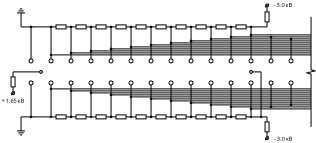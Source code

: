 <?xml version="1.0" encoding="UTF-8"?>
<dia:diagram xmlns:dia="http://www.lysator.liu.se/~alla/dia/">
  <dia:layer name="Background" visible="true" active="true">
    <dia:object type="Circuit - Horizontal Resistor (European)" version="1" id="O0">
      <dia:attribute name="obj_pos">
        <dia:point val="5,2.9"/>
      </dia:attribute>
      <dia:attribute name="obj_bb">
        <dia:rectangle val="5,2.9;6,3.1"/>
      </dia:attribute>
      <dia:attribute name="meta">
        <dia:composite type="dict"/>
      </dia:attribute>
      <dia:attribute name="elem_corner">
        <dia:point val="5,2.9"/>
      </dia:attribute>
      <dia:attribute name="elem_width">
        <dia:real val="1"/>
      </dia:attribute>
      <dia:attribute name="elem_height">
        <dia:real val="0.2"/>
      </dia:attribute>
      <dia:attribute name="line_width">
        <dia:real val="1.175e-38"/>
      </dia:attribute>
      <dia:attribute name="line_colour">
        <dia:color val="#000000"/>
      </dia:attribute>
      <dia:attribute name="fill_colour">
        <dia:color val="#ffffff"/>
      </dia:attribute>
      <dia:attribute name="show_background">
        <dia:boolean val="true"/>
      </dia:attribute>
      <dia:attribute name="line_style">
        <dia:enum val="0"/>
        <dia:real val="1"/>
      </dia:attribute>
      <dia:attribute name="flip_horizontal">
        <dia:boolean val="false"/>
      </dia:attribute>
      <dia:attribute name="flip_vertical">
        <dia:boolean val="false"/>
      </dia:attribute>
      <dia:attribute name="subscale">
        <dia:real val="1"/>
      </dia:attribute>
    </dia:object>
    <dia:object type="Circuit - Horizontal Resistor (European)" version="1" id="O1">
      <dia:attribute name="obj_pos">
        <dia:point val="6,2.9"/>
      </dia:attribute>
      <dia:attribute name="obj_bb">
        <dia:rectangle val="6,2.9;7,3.1"/>
      </dia:attribute>
      <dia:attribute name="meta">
        <dia:composite type="dict"/>
      </dia:attribute>
      <dia:attribute name="elem_corner">
        <dia:point val="6,2.9"/>
      </dia:attribute>
      <dia:attribute name="elem_width">
        <dia:real val="1"/>
      </dia:attribute>
      <dia:attribute name="elem_height">
        <dia:real val="0.2"/>
      </dia:attribute>
      <dia:attribute name="line_width">
        <dia:real val="1.175e-38"/>
      </dia:attribute>
      <dia:attribute name="line_colour">
        <dia:color val="#000000"/>
      </dia:attribute>
      <dia:attribute name="fill_colour">
        <dia:color val="#ffffff"/>
      </dia:attribute>
      <dia:attribute name="show_background">
        <dia:boolean val="true"/>
      </dia:attribute>
      <dia:attribute name="line_style">
        <dia:enum val="0"/>
        <dia:real val="1"/>
      </dia:attribute>
      <dia:attribute name="flip_horizontal">
        <dia:boolean val="false"/>
      </dia:attribute>
      <dia:attribute name="flip_vertical">
        <dia:boolean val="false"/>
      </dia:attribute>
      <dia:attribute name="subscale">
        <dia:real val="1"/>
      </dia:attribute>
    </dia:object>
    <dia:object type="Circuit - Horizontal Resistor (European)" version="1" id="O2">
      <dia:attribute name="obj_pos">
        <dia:point val="7,2.9"/>
      </dia:attribute>
      <dia:attribute name="obj_bb">
        <dia:rectangle val="7,2.9;8,3.1"/>
      </dia:attribute>
      <dia:attribute name="meta">
        <dia:composite type="dict"/>
      </dia:attribute>
      <dia:attribute name="elem_corner">
        <dia:point val="7,2.9"/>
      </dia:attribute>
      <dia:attribute name="elem_width">
        <dia:real val="1"/>
      </dia:attribute>
      <dia:attribute name="elem_height">
        <dia:real val="0.2"/>
      </dia:attribute>
      <dia:attribute name="line_width">
        <dia:real val="1.175e-38"/>
      </dia:attribute>
      <dia:attribute name="line_colour">
        <dia:color val="#000000"/>
      </dia:attribute>
      <dia:attribute name="fill_colour">
        <dia:color val="#ffffff"/>
      </dia:attribute>
      <dia:attribute name="show_background">
        <dia:boolean val="true"/>
      </dia:attribute>
      <dia:attribute name="line_style">
        <dia:enum val="0"/>
        <dia:real val="1"/>
      </dia:attribute>
      <dia:attribute name="flip_horizontal">
        <dia:boolean val="false"/>
      </dia:attribute>
      <dia:attribute name="flip_vertical">
        <dia:boolean val="false"/>
      </dia:attribute>
      <dia:attribute name="subscale">
        <dia:real val="1"/>
      </dia:attribute>
    </dia:object>
    <dia:object type="Circuit - Horizontal Resistor (European)" version="1" id="O3">
      <dia:attribute name="obj_pos">
        <dia:point val="8,2.9"/>
      </dia:attribute>
      <dia:attribute name="obj_bb">
        <dia:rectangle val="8,2.9;9,3.1"/>
      </dia:attribute>
      <dia:attribute name="meta">
        <dia:composite type="dict"/>
      </dia:attribute>
      <dia:attribute name="elem_corner">
        <dia:point val="8,2.9"/>
      </dia:attribute>
      <dia:attribute name="elem_width">
        <dia:real val="1"/>
      </dia:attribute>
      <dia:attribute name="elem_height">
        <dia:real val="0.2"/>
      </dia:attribute>
      <dia:attribute name="line_width">
        <dia:real val="1.175e-38"/>
      </dia:attribute>
      <dia:attribute name="line_colour">
        <dia:color val="#000000"/>
      </dia:attribute>
      <dia:attribute name="fill_colour">
        <dia:color val="#ffffff"/>
      </dia:attribute>
      <dia:attribute name="show_background">
        <dia:boolean val="true"/>
      </dia:attribute>
      <dia:attribute name="line_style">
        <dia:enum val="0"/>
        <dia:real val="1"/>
      </dia:attribute>
      <dia:attribute name="flip_horizontal">
        <dia:boolean val="false"/>
      </dia:attribute>
      <dia:attribute name="flip_vertical">
        <dia:boolean val="false"/>
      </dia:attribute>
      <dia:attribute name="subscale">
        <dia:real val="1"/>
      </dia:attribute>
    </dia:object>
    <dia:object type="Circuit - Horizontal Resistor (European)" version="1" id="O4">
      <dia:attribute name="obj_pos">
        <dia:point val="9,2.9"/>
      </dia:attribute>
      <dia:attribute name="obj_bb">
        <dia:rectangle val="9,2.9;10,3.1"/>
      </dia:attribute>
      <dia:attribute name="meta">
        <dia:composite type="dict"/>
      </dia:attribute>
      <dia:attribute name="elem_corner">
        <dia:point val="9,2.9"/>
      </dia:attribute>
      <dia:attribute name="elem_width">
        <dia:real val="1"/>
      </dia:attribute>
      <dia:attribute name="elem_height">
        <dia:real val="0.2"/>
      </dia:attribute>
      <dia:attribute name="line_width">
        <dia:real val="1.175e-38"/>
      </dia:attribute>
      <dia:attribute name="line_colour">
        <dia:color val="#000000"/>
      </dia:attribute>
      <dia:attribute name="fill_colour">
        <dia:color val="#ffffff"/>
      </dia:attribute>
      <dia:attribute name="show_background">
        <dia:boolean val="true"/>
      </dia:attribute>
      <dia:attribute name="line_style">
        <dia:enum val="0"/>
        <dia:real val="1"/>
      </dia:attribute>
      <dia:attribute name="flip_horizontal">
        <dia:boolean val="false"/>
      </dia:attribute>
      <dia:attribute name="flip_vertical">
        <dia:boolean val="false"/>
      </dia:attribute>
      <dia:attribute name="subscale">
        <dia:real val="1"/>
      </dia:attribute>
    </dia:object>
    <dia:object type="Circuit - Horizontal Resistor (European)" version="1" id="O5">
      <dia:attribute name="obj_pos">
        <dia:point val="10,2.9"/>
      </dia:attribute>
      <dia:attribute name="obj_bb">
        <dia:rectangle val="10,2.9;11,3.1"/>
      </dia:attribute>
      <dia:attribute name="meta">
        <dia:composite type="dict"/>
      </dia:attribute>
      <dia:attribute name="elem_corner">
        <dia:point val="10,2.9"/>
      </dia:attribute>
      <dia:attribute name="elem_width">
        <dia:real val="1"/>
      </dia:attribute>
      <dia:attribute name="elem_height">
        <dia:real val="0.2"/>
      </dia:attribute>
      <dia:attribute name="line_width">
        <dia:real val="1.175e-38"/>
      </dia:attribute>
      <dia:attribute name="line_colour">
        <dia:color val="#000000"/>
      </dia:attribute>
      <dia:attribute name="fill_colour">
        <dia:color val="#ffffff"/>
      </dia:attribute>
      <dia:attribute name="show_background">
        <dia:boolean val="true"/>
      </dia:attribute>
      <dia:attribute name="line_style">
        <dia:enum val="0"/>
        <dia:real val="1"/>
      </dia:attribute>
      <dia:attribute name="flip_horizontal">
        <dia:boolean val="false"/>
      </dia:attribute>
      <dia:attribute name="flip_vertical">
        <dia:boolean val="false"/>
      </dia:attribute>
      <dia:attribute name="subscale">
        <dia:real val="1"/>
      </dia:attribute>
    </dia:object>
    <dia:object type="Circuit - Horizontal Resistor (European)" version="1" id="O6">
      <dia:attribute name="obj_pos">
        <dia:point val="11,2.9"/>
      </dia:attribute>
      <dia:attribute name="obj_bb">
        <dia:rectangle val="11,2.9;12,3.1"/>
      </dia:attribute>
      <dia:attribute name="meta">
        <dia:composite type="dict"/>
      </dia:attribute>
      <dia:attribute name="elem_corner">
        <dia:point val="11,2.9"/>
      </dia:attribute>
      <dia:attribute name="elem_width">
        <dia:real val="1"/>
      </dia:attribute>
      <dia:attribute name="elem_height">
        <dia:real val="0.2"/>
      </dia:attribute>
      <dia:attribute name="line_width">
        <dia:real val="1.175e-38"/>
      </dia:attribute>
      <dia:attribute name="line_colour">
        <dia:color val="#000000"/>
      </dia:attribute>
      <dia:attribute name="fill_colour">
        <dia:color val="#ffffff"/>
      </dia:attribute>
      <dia:attribute name="show_background">
        <dia:boolean val="true"/>
      </dia:attribute>
      <dia:attribute name="line_style">
        <dia:enum val="0"/>
        <dia:real val="1"/>
      </dia:attribute>
      <dia:attribute name="flip_horizontal">
        <dia:boolean val="false"/>
      </dia:attribute>
      <dia:attribute name="flip_vertical">
        <dia:boolean val="false"/>
      </dia:attribute>
      <dia:attribute name="subscale">
        <dia:real val="1"/>
      </dia:attribute>
    </dia:object>
    <dia:object type="Circuit - Horizontal Resistor (European)" version="1" id="O7">
      <dia:attribute name="obj_pos">
        <dia:point val="12,2.9"/>
      </dia:attribute>
      <dia:attribute name="obj_bb">
        <dia:rectangle val="12,2.9;13,3.1"/>
      </dia:attribute>
      <dia:attribute name="meta">
        <dia:composite type="dict"/>
      </dia:attribute>
      <dia:attribute name="elem_corner">
        <dia:point val="12,2.9"/>
      </dia:attribute>
      <dia:attribute name="elem_width">
        <dia:real val="1"/>
      </dia:attribute>
      <dia:attribute name="elem_height">
        <dia:real val="0.2"/>
      </dia:attribute>
      <dia:attribute name="line_width">
        <dia:real val="1.175e-38"/>
      </dia:attribute>
      <dia:attribute name="line_colour">
        <dia:color val="#000000"/>
      </dia:attribute>
      <dia:attribute name="fill_colour">
        <dia:color val="#ffffff"/>
      </dia:attribute>
      <dia:attribute name="show_background">
        <dia:boolean val="true"/>
      </dia:attribute>
      <dia:attribute name="line_style">
        <dia:enum val="0"/>
        <dia:real val="1"/>
      </dia:attribute>
      <dia:attribute name="flip_horizontal">
        <dia:boolean val="false"/>
      </dia:attribute>
      <dia:attribute name="flip_vertical">
        <dia:boolean val="false"/>
      </dia:attribute>
      <dia:attribute name="subscale">
        <dia:real val="1"/>
      </dia:attribute>
    </dia:object>
    <dia:object type="Circuit - Horizontal Resistor (European)" version="1" id="O8">
      <dia:attribute name="obj_pos">
        <dia:point val="13,2.9"/>
      </dia:attribute>
      <dia:attribute name="obj_bb">
        <dia:rectangle val="13,2.9;14,3.1"/>
      </dia:attribute>
      <dia:attribute name="meta">
        <dia:composite type="dict"/>
      </dia:attribute>
      <dia:attribute name="elem_corner">
        <dia:point val="13,2.9"/>
      </dia:attribute>
      <dia:attribute name="elem_width">
        <dia:real val="1"/>
      </dia:attribute>
      <dia:attribute name="elem_height">
        <dia:real val="0.2"/>
      </dia:attribute>
      <dia:attribute name="line_width">
        <dia:real val="1.175e-38"/>
      </dia:attribute>
      <dia:attribute name="line_colour">
        <dia:color val="#000000"/>
      </dia:attribute>
      <dia:attribute name="fill_colour">
        <dia:color val="#ffffff"/>
      </dia:attribute>
      <dia:attribute name="show_background">
        <dia:boolean val="true"/>
      </dia:attribute>
      <dia:attribute name="line_style">
        <dia:enum val="0"/>
        <dia:real val="1"/>
      </dia:attribute>
      <dia:attribute name="flip_horizontal">
        <dia:boolean val="false"/>
      </dia:attribute>
      <dia:attribute name="flip_vertical">
        <dia:boolean val="false"/>
      </dia:attribute>
      <dia:attribute name="subscale">
        <dia:real val="1"/>
      </dia:attribute>
    </dia:object>
    <dia:object type="Circuit - Horizontal Resistor (European)" version="1" id="O9">
      <dia:attribute name="obj_pos">
        <dia:point val="14,2.9"/>
      </dia:attribute>
      <dia:attribute name="obj_bb">
        <dia:rectangle val="14,2.9;15,3.1"/>
      </dia:attribute>
      <dia:attribute name="meta">
        <dia:composite type="dict"/>
      </dia:attribute>
      <dia:attribute name="elem_corner">
        <dia:point val="14,2.9"/>
      </dia:attribute>
      <dia:attribute name="elem_width">
        <dia:real val="1"/>
      </dia:attribute>
      <dia:attribute name="elem_height">
        <dia:real val="0.2"/>
      </dia:attribute>
      <dia:attribute name="line_width">
        <dia:real val="1.175e-38"/>
      </dia:attribute>
      <dia:attribute name="line_colour">
        <dia:color val="#000000"/>
      </dia:attribute>
      <dia:attribute name="fill_colour">
        <dia:color val="#ffffff"/>
      </dia:attribute>
      <dia:attribute name="show_background">
        <dia:boolean val="true"/>
      </dia:attribute>
      <dia:attribute name="line_style">
        <dia:enum val="0"/>
        <dia:real val="1"/>
      </dia:attribute>
      <dia:attribute name="flip_horizontal">
        <dia:boolean val="false"/>
      </dia:attribute>
      <dia:attribute name="flip_vertical">
        <dia:boolean val="false"/>
      </dia:attribute>
      <dia:attribute name="subscale">
        <dia:real val="1"/>
      </dia:attribute>
    </dia:object>
    <dia:object type="Standard - Ellipse" version="0" id="O10">
      <dia:attribute name="obj_pos">
        <dia:point val="4.96,2.96"/>
      </dia:attribute>
      <dia:attribute name="obj_bb">
        <dia:rectangle val="4.96,2.96;5.04,3.04"/>
      </dia:attribute>
      <dia:attribute name="elem_corner">
        <dia:point val="4.96,2.96"/>
      </dia:attribute>
      <dia:attribute name="elem_width">
        <dia:real val="0.08"/>
      </dia:attribute>
      <dia:attribute name="elem_height">
        <dia:real val="0.08"/>
      </dia:attribute>
      <dia:attribute name="border_width">
        <dia:real val="0"/>
      </dia:attribute>
      <dia:attribute name="inner_color">
        <dia:color val="#000000"/>
      </dia:attribute>
      <dia:attribute name="aspect">
        <dia:enum val="2"/>
      </dia:attribute>
    </dia:object>
    <dia:object type="Standard - Line" version="0" id="O11">
      <dia:attribute name="obj_pos">
        <dia:point val="5,4.6"/>
      </dia:attribute>
      <dia:attribute name="obj_bb">
        <dia:rectangle val="5,3.04;5,4.6"/>
      </dia:attribute>
      <dia:attribute name="conn_endpoints">
        <dia:point val="5,4.6"/>
        <dia:point val="5,3.04"/>
      </dia:attribute>
      <dia:attribute name="numcp">
        <dia:int val="1"/>
      </dia:attribute>
      <dia:attribute name="line_width">
        <dia:real val="0"/>
      </dia:attribute>
      <dia:connections>
        <dia:connection handle="0" to="O12" connection="1"/>
        <dia:connection handle="1" to="O10" connection="6"/>
      </dia:connections>
    </dia:object>
    <dia:object type="Standard - Ellipse" version="0" id="O12">
      <dia:attribute name="obj_pos">
        <dia:point val="4.9,4.6"/>
      </dia:attribute>
      <dia:attribute name="obj_bb">
        <dia:rectangle val="4.9,4.6;5.1,4.8"/>
      </dia:attribute>
      <dia:attribute name="elem_corner">
        <dia:point val="4.9,4.6"/>
      </dia:attribute>
      <dia:attribute name="elem_width">
        <dia:real val="0.2"/>
      </dia:attribute>
      <dia:attribute name="elem_height">
        <dia:real val="0.2"/>
      </dia:attribute>
      <dia:attribute name="border_width">
        <dia:real val="0"/>
      </dia:attribute>
      <dia:attribute name="aspect">
        <dia:enum val="2"/>
      </dia:attribute>
    </dia:object>
    <dia:object type="Standard - Ellipse" version="0" id="O13">
      <dia:attribute name="obj_pos">
        <dia:point val="5.96,2.96"/>
      </dia:attribute>
      <dia:attribute name="obj_bb">
        <dia:rectangle val="5.96,2.96;6.04,3.04"/>
      </dia:attribute>
      <dia:attribute name="elem_corner">
        <dia:point val="5.96,2.96"/>
      </dia:attribute>
      <dia:attribute name="elem_width">
        <dia:real val="0.08"/>
      </dia:attribute>
      <dia:attribute name="elem_height">
        <dia:real val="0.08"/>
      </dia:attribute>
      <dia:attribute name="border_width">
        <dia:real val="0"/>
      </dia:attribute>
      <dia:attribute name="inner_color">
        <dia:color val="#000000"/>
      </dia:attribute>
      <dia:attribute name="aspect">
        <dia:enum val="2"/>
      </dia:attribute>
    </dia:object>
    <dia:object type="Standard - Line" version="0" id="O14">
      <dia:attribute name="obj_pos">
        <dia:point val="6,4.6"/>
      </dia:attribute>
      <dia:attribute name="obj_bb">
        <dia:rectangle val="6,3.04;6,4.6"/>
      </dia:attribute>
      <dia:attribute name="conn_endpoints">
        <dia:point val="6,4.6"/>
        <dia:point val="6,3.04"/>
      </dia:attribute>
      <dia:attribute name="numcp">
        <dia:int val="1"/>
      </dia:attribute>
      <dia:attribute name="line_width">
        <dia:real val="0"/>
      </dia:attribute>
      <dia:connections>
        <dia:connection handle="0" to="O15" connection="1"/>
        <dia:connection handle="1" to="O13" connection="6"/>
      </dia:connections>
    </dia:object>
    <dia:object type="Standard - Ellipse" version="0" id="O15">
      <dia:attribute name="obj_pos">
        <dia:point val="5.9,4.6"/>
      </dia:attribute>
      <dia:attribute name="obj_bb">
        <dia:rectangle val="5.9,4.6;6.1,4.8"/>
      </dia:attribute>
      <dia:attribute name="elem_corner">
        <dia:point val="5.9,4.6"/>
      </dia:attribute>
      <dia:attribute name="elem_width">
        <dia:real val="0.2"/>
      </dia:attribute>
      <dia:attribute name="elem_height">
        <dia:real val="0.2"/>
      </dia:attribute>
      <dia:attribute name="border_width">
        <dia:real val="0"/>
      </dia:attribute>
      <dia:attribute name="aspect">
        <dia:enum val="2"/>
      </dia:attribute>
    </dia:object>
    <dia:object type="Standard - Ellipse" version="0" id="O16">
      <dia:attribute name="obj_pos">
        <dia:point val="6.96,2.96"/>
      </dia:attribute>
      <dia:attribute name="obj_bb">
        <dia:rectangle val="6.96,2.96;7.04,3.04"/>
      </dia:attribute>
      <dia:attribute name="elem_corner">
        <dia:point val="6.96,2.96"/>
      </dia:attribute>
      <dia:attribute name="elem_width">
        <dia:real val="0.08"/>
      </dia:attribute>
      <dia:attribute name="elem_height">
        <dia:real val="0.08"/>
      </dia:attribute>
      <dia:attribute name="border_width">
        <dia:real val="0"/>
      </dia:attribute>
      <dia:attribute name="inner_color">
        <dia:color val="#000000"/>
      </dia:attribute>
      <dia:attribute name="aspect">
        <dia:enum val="2"/>
      </dia:attribute>
    </dia:object>
    <dia:object type="Standard - Line" version="0" id="O17">
      <dia:attribute name="obj_pos">
        <dia:point val="7,4.6"/>
      </dia:attribute>
      <dia:attribute name="obj_bb">
        <dia:rectangle val="7,3.04;7,4.6"/>
      </dia:attribute>
      <dia:attribute name="conn_endpoints">
        <dia:point val="7,4.6"/>
        <dia:point val="7,3.04"/>
      </dia:attribute>
      <dia:attribute name="numcp">
        <dia:int val="1"/>
      </dia:attribute>
      <dia:attribute name="line_width">
        <dia:real val="0"/>
      </dia:attribute>
      <dia:connections>
        <dia:connection handle="0" to="O18" connection="1"/>
        <dia:connection handle="1" to="O16" connection="6"/>
      </dia:connections>
    </dia:object>
    <dia:object type="Standard - Ellipse" version="0" id="O18">
      <dia:attribute name="obj_pos">
        <dia:point val="6.9,4.6"/>
      </dia:attribute>
      <dia:attribute name="obj_bb">
        <dia:rectangle val="6.9,4.6;7.1,4.8"/>
      </dia:attribute>
      <dia:attribute name="elem_corner">
        <dia:point val="6.9,4.6"/>
      </dia:attribute>
      <dia:attribute name="elem_width">
        <dia:real val="0.2"/>
      </dia:attribute>
      <dia:attribute name="elem_height">
        <dia:real val="0.2"/>
      </dia:attribute>
      <dia:attribute name="border_width">
        <dia:real val="0"/>
      </dia:attribute>
      <dia:attribute name="aspect">
        <dia:enum val="2"/>
      </dia:attribute>
    </dia:object>
    <dia:object type="Standard - Ellipse" version="0" id="O19">
      <dia:attribute name="obj_pos">
        <dia:point val="7.96,2.96"/>
      </dia:attribute>
      <dia:attribute name="obj_bb">
        <dia:rectangle val="7.96,2.96;8.04,3.04"/>
      </dia:attribute>
      <dia:attribute name="elem_corner">
        <dia:point val="7.96,2.96"/>
      </dia:attribute>
      <dia:attribute name="elem_width">
        <dia:real val="0.08"/>
      </dia:attribute>
      <dia:attribute name="elem_height">
        <dia:real val="0.08"/>
      </dia:attribute>
      <dia:attribute name="border_width">
        <dia:real val="0"/>
      </dia:attribute>
      <dia:attribute name="inner_color">
        <dia:color val="#000000"/>
      </dia:attribute>
      <dia:attribute name="aspect">
        <dia:enum val="2"/>
      </dia:attribute>
    </dia:object>
    <dia:object type="Standard - Line" version="0" id="O20">
      <dia:attribute name="obj_pos">
        <dia:point val="8,4.6"/>
      </dia:attribute>
      <dia:attribute name="obj_bb">
        <dia:rectangle val="8,3.04;8,4.6"/>
      </dia:attribute>
      <dia:attribute name="conn_endpoints">
        <dia:point val="8,4.6"/>
        <dia:point val="8,3.04"/>
      </dia:attribute>
      <dia:attribute name="numcp">
        <dia:int val="1"/>
      </dia:attribute>
      <dia:attribute name="line_width">
        <dia:real val="0"/>
      </dia:attribute>
      <dia:connections>
        <dia:connection handle="0" to="O21" connection="1"/>
        <dia:connection handle="1" to="O19" connection="6"/>
      </dia:connections>
    </dia:object>
    <dia:object type="Standard - Ellipse" version="0" id="O21">
      <dia:attribute name="obj_pos">
        <dia:point val="7.9,4.6"/>
      </dia:attribute>
      <dia:attribute name="obj_bb">
        <dia:rectangle val="7.9,4.6;8.1,4.8"/>
      </dia:attribute>
      <dia:attribute name="elem_corner">
        <dia:point val="7.9,4.6"/>
      </dia:attribute>
      <dia:attribute name="elem_width">
        <dia:real val="0.2"/>
      </dia:attribute>
      <dia:attribute name="elem_height">
        <dia:real val="0.2"/>
      </dia:attribute>
      <dia:attribute name="border_width">
        <dia:real val="0"/>
      </dia:attribute>
      <dia:attribute name="aspect">
        <dia:enum val="2"/>
      </dia:attribute>
    </dia:object>
    <dia:object type="Standard - Ellipse" version="0" id="O22">
      <dia:attribute name="obj_pos">
        <dia:point val="8.96,2.96"/>
      </dia:attribute>
      <dia:attribute name="obj_bb">
        <dia:rectangle val="8.96,2.96;9.04,3.04"/>
      </dia:attribute>
      <dia:attribute name="elem_corner">
        <dia:point val="8.96,2.96"/>
      </dia:attribute>
      <dia:attribute name="elem_width">
        <dia:real val="0.08"/>
      </dia:attribute>
      <dia:attribute name="elem_height">
        <dia:real val="0.08"/>
      </dia:attribute>
      <dia:attribute name="border_width">
        <dia:real val="0"/>
      </dia:attribute>
      <dia:attribute name="inner_color">
        <dia:color val="#000000"/>
      </dia:attribute>
      <dia:attribute name="aspect">
        <dia:enum val="2"/>
      </dia:attribute>
    </dia:object>
    <dia:object type="Standard - Line" version="0" id="O23">
      <dia:attribute name="obj_pos">
        <dia:point val="9,4.6"/>
      </dia:attribute>
      <dia:attribute name="obj_bb">
        <dia:rectangle val="9,3.04;9,4.6"/>
      </dia:attribute>
      <dia:attribute name="conn_endpoints">
        <dia:point val="9,4.6"/>
        <dia:point val="9,3.04"/>
      </dia:attribute>
      <dia:attribute name="numcp">
        <dia:int val="1"/>
      </dia:attribute>
      <dia:attribute name="line_width">
        <dia:real val="0"/>
      </dia:attribute>
      <dia:connections>
        <dia:connection handle="0" to="O24" connection="1"/>
        <dia:connection handle="1" to="O22" connection="6"/>
      </dia:connections>
    </dia:object>
    <dia:object type="Standard - Ellipse" version="0" id="O24">
      <dia:attribute name="obj_pos">
        <dia:point val="8.9,4.6"/>
      </dia:attribute>
      <dia:attribute name="obj_bb">
        <dia:rectangle val="8.9,4.6;9.1,4.8"/>
      </dia:attribute>
      <dia:attribute name="elem_corner">
        <dia:point val="8.9,4.6"/>
      </dia:attribute>
      <dia:attribute name="elem_width">
        <dia:real val="0.2"/>
      </dia:attribute>
      <dia:attribute name="elem_height">
        <dia:real val="0.2"/>
      </dia:attribute>
      <dia:attribute name="border_width">
        <dia:real val="0"/>
      </dia:attribute>
      <dia:attribute name="aspect">
        <dia:enum val="2"/>
      </dia:attribute>
    </dia:object>
    <dia:object type="Standard - Ellipse" version="0" id="O25">
      <dia:attribute name="obj_pos">
        <dia:point val="9.96,2.96"/>
      </dia:attribute>
      <dia:attribute name="obj_bb">
        <dia:rectangle val="9.96,2.96;10.04,3.04"/>
      </dia:attribute>
      <dia:attribute name="elem_corner">
        <dia:point val="9.96,2.96"/>
      </dia:attribute>
      <dia:attribute name="elem_width">
        <dia:real val="0.08"/>
      </dia:attribute>
      <dia:attribute name="elem_height">
        <dia:real val="0.08"/>
      </dia:attribute>
      <dia:attribute name="border_width">
        <dia:real val="0"/>
      </dia:attribute>
      <dia:attribute name="inner_color">
        <dia:color val="#000000"/>
      </dia:attribute>
      <dia:attribute name="aspect">
        <dia:enum val="2"/>
      </dia:attribute>
    </dia:object>
    <dia:object type="Standard - Line" version="0" id="O26">
      <dia:attribute name="obj_pos">
        <dia:point val="10,4.6"/>
      </dia:attribute>
      <dia:attribute name="obj_bb">
        <dia:rectangle val="10,3.04;10,4.6"/>
      </dia:attribute>
      <dia:attribute name="conn_endpoints">
        <dia:point val="10,4.6"/>
        <dia:point val="10,3.04"/>
      </dia:attribute>
      <dia:attribute name="numcp">
        <dia:int val="1"/>
      </dia:attribute>
      <dia:attribute name="line_width">
        <dia:real val="0"/>
      </dia:attribute>
      <dia:connections>
        <dia:connection handle="0" to="O27" connection="1"/>
        <dia:connection handle="1" to="O25" connection="6"/>
      </dia:connections>
    </dia:object>
    <dia:object type="Standard - Ellipse" version="0" id="O27">
      <dia:attribute name="obj_pos">
        <dia:point val="9.9,4.6"/>
      </dia:attribute>
      <dia:attribute name="obj_bb">
        <dia:rectangle val="9.9,4.6;10.1,4.8"/>
      </dia:attribute>
      <dia:attribute name="elem_corner">
        <dia:point val="9.9,4.6"/>
      </dia:attribute>
      <dia:attribute name="elem_width">
        <dia:real val="0.2"/>
      </dia:attribute>
      <dia:attribute name="elem_height">
        <dia:real val="0.2"/>
      </dia:attribute>
      <dia:attribute name="border_width">
        <dia:real val="0"/>
      </dia:attribute>
      <dia:attribute name="aspect">
        <dia:enum val="2"/>
      </dia:attribute>
    </dia:object>
    <dia:object type="Standard - Ellipse" version="0" id="O28">
      <dia:attribute name="obj_pos">
        <dia:point val="10.96,2.96"/>
      </dia:attribute>
      <dia:attribute name="obj_bb">
        <dia:rectangle val="10.96,2.96;11.04,3.04"/>
      </dia:attribute>
      <dia:attribute name="elem_corner">
        <dia:point val="10.96,2.96"/>
      </dia:attribute>
      <dia:attribute name="elem_width">
        <dia:real val="0.08"/>
      </dia:attribute>
      <dia:attribute name="elem_height">
        <dia:real val="0.08"/>
      </dia:attribute>
      <dia:attribute name="border_width">
        <dia:real val="0"/>
      </dia:attribute>
      <dia:attribute name="inner_color">
        <dia:color val="#000000"/>
      </dia:attribute>
      <dia:attribute name="aspect">
        <dia:enum val="2"/>
      </dia:attribute>
    </dia:object>
    <dia:object type="Standard - Line" version="0" id="O29">
      <dia:attribute name="obj_pos">
        <dia:point val="11,4.6"/>
      </dia:attribute>
      <dia:attribute name="obj_bb">
        <dia:rectangle val="11,3.04;11,4.6"/>
      </dia:attribute>
      <dia:attribute name="conn_endpoints">
        <dia:point val="11,4.6"/>
        <dia:point val="11,3.04"/>
      </dia:attribute>
      <dia:attribute name="numcp">
        <dia:int val="1"/>
      </dia:attribute>
      <dia:attribute name="line_width">
        <dia:real val="0"/>
      </dia:attribute>
      <dia:connections>
        <dia:connection handle="0" to="O30" connection="1"/>
        <dia:connection handle="1" to="O28" connection="6"/>
      </dia:connections>
    </dia:object>
    <dia:object type="Standard - Ellipse" version="0" id="O30">
      <dia:attribute name="obj_pos">
        <dia:point val="10.9,4.6"/>
      </dia:attribute>
      <dia:attribute name="obj_bb">
        <dia:rectangle val="10.9,4.6;11.1,4.8"/>
      </dia:attribute>
      <dia:attribute name="elem_corner">
        <dia:point val="10.9,4.6"/>
      </dia:attribute>
      <dia:attribute name="elem_width">
        <dia:real val="0.2"/>
      </dia:attribute>
      <dia:attribute name="elem_height">
        <dia:real val="0.2"/>
      </dia:attribute>
      <dia:attribute name="border_width">
        <dia:real val="0"/>
      </dia:attribute>
      <dia:attribute name="aspect">
        <dia:enum val="2"/>
      </dia:attribute>
    </dia:object>
    <dia:object type="Standard - Ellipse" version="0" id="O31">
      <dia:attribute name="obj_pos">
        <dia:point val="11.96,2.96"/>
      </dia:attribute>
      <dia:attribute name="obj_bb">
        <dia:rectangle val="11.96,2.96;12.04,3.04"/>
      </dia:attribute>
      <dia:attribute name="elem_corner">
        <dia:point val="11.96,2.96"/>
      </dia:attribute>
      <dia:attribute name="elem_width">
        <dia:real val="0.08"/>
      </dia:attribute>
      <dia:attribute name="elem_height">
        <dia:real val="0.08"/>
      </dia:attribute>
      <dia:attribute name="border_width">
        <dia:real val="0"/>
      </dia:attribute>
      <dia:attribute name="inner_color">
        <dia:color val="#000000"/>
      </dia:attribute>
      <dia:attribute name="aspect">
        <dia:enum val="2"/>
      </dia:attribute>
    </dia:object>
    <dia:object type="Standard - Line" version="0" id="O32">
      <dia:attribute name="obj_pos">
        <dia:point val="12,4.6"/>
      </dia:attribute>
      <dia:attribute name="obj_bb">
        <dia:rectangle val="12,3.04;12,4.6"/>
      </dia:attribute>
      <dia:attribute name="conn_endpoints">
        <dia:point val="12,4.6"/>
        <dia:point val="12,3.04"/>
      </dia:attribute>
      <dia:attribute name="numcp">
        <dia:int val="1"/>
      </dia:attribute>
      <dia:attribute name="line_width">
        <dia:real val="0"/>
      </dia:attribute>
      <dia:connections>
        <dia:connection handle="0" to="O33" connection="1"/>
        <dia:connection handle="1" to="O31" connection="6"/>
      </dia:connections>
    </dia:object>
    <dia:object type="Standard - Ellipse" version="0" id="O33">
      <dia:attribute name="obj_pos">
        <dia:point val="11.9,4.6"/>
      </dia:attribute>
      <dia:attribute name="obj_bb">
        <dia:rectangle val="11.9,4.6;12.1,4.8"/>
      </dia:attribute>
      <dia:attribute name="elem_corner">
        <dia:point val="11.9,4.6"/>
      </dia:attribute>
      <dia:attribute name="elem_width">
        <dia:real val="0.2"/>
      </dia:attribute>
      <dia:attribute name="elem_height">
        <dia:real val="0.2"/>
      </dia:attribute>
      <dia:attribute name="border_width">
        <dia:real val="0"/>
      </dia:attribute>
      <dia:attribute name="aspect">
        <dia:enum val="2"/>
      </dia:attribute>
    </dia:object>
    <dia:object type="Standard - Ellipse" version="0" id="O34">
      <dia:attribute name="obj_pos">
        <dia:point val="12.96,2.96"/>
      </dia:attribute>
      <dia:attribute name="obj_bb">
        <dia:rectangle val="12.96,2.96;13.04,3.04"/>
      </dia:attribute>
      <dia:attribute name="elem_corner">
        <dia:point val="12.96,2.96"/>
      </dia:attribute>
      <dia:attribute name="elem_width">
        <dia:real val="0.08"/>
      </dia:attribute>
      <dia:attribute name="elem_height">
        <dia:real val="0.08"/>
      </dia:attribute>
      <dia:attribute name="border_width">
        <dia:real val="0"/>
      </dia:attribute>
      <dia:attribute name="inner_color">
        <dia:color val="#000000"/>
      </dia:attribute>
      <dia:attribute name="aspect">
        <dia:enum val="2"/>
      </dia:attribute>
    </dia:object>
    <dia:object type="Standard - Line" version="0" id="O35">
      <dia:attribute name="obj_pos">
        <dia:point val="13,4.6"/>
      </dia:attribute>
      <dia:attribute name="obj_bb">
        <dia:rectangle val="13,3.04;13,4.6"/>
      </dia:attribute>
      <dia:attribute name="conn_endpoints">
        <dia:point val="13,4.6"/>
        <dia:point val="13,3.04"/>
      </dia:attribute>
      <dia:attribute name="numcp">
        <dia:int val="1"/>
      </dia:attribute>
      <dia:attribute name="line_width">
        <dia:real val="0"/>
      </dia:attribute>
      <dia:connections>
        <dia:connection handle="0" to="O36" connection="1"/>
        <dia:connection handle="1" to="O34" connection="6"/>
      </dia:connections>
    </dia:object>
    <dia:object type="Standard - Ellipse" version="0" id="O36">
      <dia:attribute name="obj_pos">
        <dia:point val="12.9,4.6"/>
      </dia:attribute>
      <dia:attribute name="obj_bb">
        <dia:rectangle val="12.9,4.6;13.1,4.8"/>
      </dia:attribute>
      <dia:attribute name="elem_corner">
        <dia:point val="12.9,4.6"/>
      </dia:attribute>
      <dia:attribute name="elem_width">
        <dia:real val="0.2"/>
      </dia:attribute>
      <dia:attribute name="elem_height">
        <dia:real val="0.2"/>
      </dia:attribute>
      <dia:attribute name="border_width">
        <dia:real val="0"/>
      </dia:attribute>
      <dia:attribute name="aspect">
        <dia:enum val="2"/>
      </dia:attribute>
    </dia:object>
    <dia:object type="Standard - Ellipse" version="0" id="O37">
      <dia:attribute name="obj_pos">
        <dia:point val="13.96,2.96"/>
      </dia:attribute>
      <dia:attribute name="obj_bb">
        <dia:rectangle val="13.96,2.96;14.04,3.04"/>
      </dia:attribute>
      <dia:attribute name="elem_corner">
        <dia:point val="13.96,2.96"/>
      </dia:attribute>
      <dia:attribute name="elem_width">
        <dia:real val="0.08"/>
      </dia:attribute>
      <dia:attribute name="elem_height">
        <dia:real val="0.08"/>
      </dia:attribute>
      <dia:attribute name="border_width">
        <dia:real val="0"/>
      </dia:attribute>
      <dia:attribute name="inner_color">
        <dia:color val="#000000"/>
      </dia:attribute>
      <dia:attribute name="aspect">
        <dia:enum val="2"/>
      </dia:attribute>
    </dia:object>
    <dia:object type="Standard - Line" version="0" id="O38">
      <dia:attribute name="obj_pos">
        <dia:point val="14,4.6"/>
      </dia:attribute>
      <dia:attribute name="obj_bb">
        <dia:rectangle val="14,3.04;14,4.6"/>
      </dia:attribute>
      <dia:attribute name="conn_endpoints">
        <dia:point val="14,4.6"/>
        <dia:point val="14,3.04"/>
      </dia:attribute>
      <dia:attribute name="numcp">
        <dia:int val="1"/>
      </dia:attribute>
      <dia:attribute name="line_width">
        <dia:real val="0"/>
      </dia:attribute>
      <dia:connections>
        <dia:connection handle="0" to="O39" connection="1"/>
        <dia:connection handle="1" to="O37" connection="6"/>
      </dia:connections>
    </dia:object>
    <dia:object type="Standard - Ellipse" version="0" id="O39">
      <dia:attribute name="obj_pos">
        <dia:point val="13.9,4.6"/>
      </dia:attribute>
      <dia:attribute name="obj_bb">
        <dia:rectangle val="13.9,4.6;14.1,4.8"/>
      </dia:attribute>
      <dia:attribute name="elem_corner">
        <dia:point val="13.9,4.6"/>
      </dia:attribute>
      <dia:attribute name="elem_width">
        <dia:real val="0.2"/>
      </dia:attribute>
      <dia:attribute name="elem_height">
        <dia:real val="0.2"/>
      </dia:attribute>
      <dia:attribute name="border_width">
        <dia:real val="0"/>
      </dia:attribute>
      <dia:attribute name="aspect">
        <dia:enum val="2"/>
      </dia:attribute>
    </dia:object>
    <dia:object type="Standard - Ellipse" version="0" id="O40">
      <dia:attribute name="obj_pos">
        <dia:point val="14.96,2.96"/>
      </dia:attribute>
      <dia:attribute name="obj_bb">
        <dia:rectangle val="14.96,2.96;15.04,3.04"/>
      </dia:attribute>
      <dia:attribute name="elem_corner">
        <dia:point val="14.96,2.96"/>
      </dia:attribute>
      <dia:attribute name="elem_width">
        <dia:real val="0.08"/>
      </dia:attribute>
      <dia:attribute name="elem_height">
        <dia:real val="0.08"/>
      </dia:attribute>
      <dia:attribute name="border_width">
        <dia:real val="0"/>
      </dia:attribute>
      <dia:attribute name="inner_color">
        <dia:color val="#000000"/>
      </dia:attribute>
      <dia:attribute name="aspect">
        <dia:enum val="2"/>
      </dia:attribute>
    </dia:object>
    <dia:object type="Standard - Line" version="0" id="O41">
      <dia:attribute name="obj_pos">
        <dia:point val="15,4.6"/>
      </dia:attribute>
      <dia:attribute name="obj_bb">
        <dia:rectangle val="15,3.04;15,4.6"/>
      </dia:attribute>
      <dia:attribute name="conn_endpoints">
        <dia:point val="15,4.6"/>
        <dia:point val="15,3.04"/>
      </dia:attribute>
      <dia:attribute name="numcp">
        <dia:int val="1"/>
      </dia:attribute>
      <dia:attribute name="line_width">
        <dia:real val="0"/>
      </dia:attribute>
      <dia:connections>
        <dia:connection handle="0" to="O42" connection="1"/>
        <dia:connection handle="1" to="O40" connection="6"/>
      </dia:connections>
    </dia:object>
    <dia:object type="Standard - Ellipse" version="0" id="O42">
      <dia:attribute name="obj_pos">
        <dia:point val="14.9,4.6"/>
      </dia:attribute>
      <dia:attribute name="obj_bb">
        <dia:rectangle val="14.9,4.6;15.1,4.8"/>
      </dia:attribute>
      <dia:attribute name="elem_corner">
        <dia:point val="14.9,4.6"/>
      </dia:attribute>
      <dia:attribute name="elem_width">
        <dia:real val="0.2"/>
      </dia:attribute>
      <dia:attribute name="elem_height">
        <dia:real val="0.2"/>
      </dia:attribute>
      <dia:attribute name="border_width">
        <dia:real val="0"/>
      </dia:attribute>
      <dia:attribute name="aspect">
        <dia:enum val="2"/>
      </dia:attribute>
    </dia:object>
    <dia:object type="Circuit - Horizontal Resistor (European)" version="1" id="O43">
      <dia:attribute name="obj_pos">
        <dia:point val="5,7.4"/>
      </dia:attribute>
      <dia:attribute name="obj_bb">
        <dia:rectangle val="5,7.4;6,7.6"/>
      </dia:attribute>
      <dia:attribute name="meta">
        <dia:composite type="dict"/>
      </dia:attribute>
      <dia:attribute name="elem_corner">
        <dia:point val="5,7.4"/>
      </dia:attribute>
      <dia:attribute name="elem_width">
        <dia:real val="1"/>
      </dia:attribute>
      <dia:attribute name="elem_height">
        <dia:real val="0.2"/>
      </dia:attribute>
      <dia:attribute name="line_width">
        <dia:real val="1.175e-38"/>
      </dia:attribute>
      <dia:attribute name="line_colour">
        <dia:color val="#000000"/>
      </dia:attribute>
      <dia:attribute name="fill_colour">
        <dia:color val="#ffffff"/>
      </dia:attribute>
      <dia:attribute name="show_background">
        <dia:boolean val="true"/>
      </dia:attribute>
      <dia:attribute name="line_style">
        <dia:enum val="0"/>
        <dia:real val="1"/>
      </dia:attribute>
      <dia:attribute name="flip_horizontal">
        <dia:boolean val="false"/>
      </dia:attribute>
      <dia:attribute name="flip_vertical">
        <dia:boolean val="false"/>
      </dia:attribute>
      <dia:attribute name="subscale">
        <dia:real val="1"/>
      </dia:attribute>
    </dia:object>
    <dia:object type="Circuit - Horizontal Resistor (European)" version="1" id="O44">
      <dia:attribute name="obj_pos">
        <dia:point val="6,7.4"/>
      </dia:attribute>
      <dia:attribute name="obj_bb">
        <dia:rectangle val="6,7.4;7,7.6"/>
      </dia:attribute>
      <dia:attribute name="meta">
        <dia:composite type="dict"/>
      </dia:attribute>
      <dia:attribute name="elem_corner">
        <dia:point val="6,7.4"/>
      </dia:attribute>
      <dia:attribute name="elem_width">
        <dia:real val="1"/>
      </dia:attribute>
      <dia:attribute name="elem_height">
        <dia:real val="0.2"/>
      </dia:attribute>
      <dia:attribute name="line_width">
        <dia:real val="1.175e-38"/>
      </dia:attribute>
      <dia:attribute name="line_colour">
        <dia:color val="#000000"/>
      </dia:attribute>
      <dia:attribute name="fill_colour">
        <dia:color val="#ffffff"/>
      </dia:attribute>
      <dia:attribute name="show_background">
        <dia:boolean val="true"/>
      </dia:attribute>
      <dia:attribute name="line_style">
        <dia:enum val="0"/>
        <dia:real val="1"/>
      </dia:attribute>
      <dia:attribute name="flip_horizontal">
        <dia:boolean val="false"/>
      </dia:attribute>
      <dia:attribute name="flip_vertical">
        <dia:boolean val="false"/>
      </dia:attribute>
      <dia:attribute name="subscale">
        <dia:real val="1"/>
      </dia:attribute>
    </dia:object>
    <dia:object type="Circuit - Horizontal Resistor (European)" version="1" id="O45">
      <dia:attribute name="obj_pos">
        <dia:point val="7,7.4"/>
      </dia:attribute>
      <dia:attribute name="obj_bb">
        <dia:rectangle val="7,7.4;8,7.6"/>
      </dia:attribute>
      <dia:attribute name="meta">
        <dia:composite type="dict"/>
      </dia:attribute>
      <dia:attribute name="elem_corner">
        <dia:point val="7,7.4"/>
      </dia:attribute>
      <dia:attribute name="elem_width">
        <dia:real val="1"/>
      </dia:attribute>
      <dia:attribute name="elem_height">
        <dia:real val="0.2"/>
      </dia:attribute>
      <dia:attribute name="line_width">
        <dia:real val="1.175e-38"/>
      </dia:attribute>
      <dia:attribute name="line_colour">
        <dia:color val="#000000"/>
      </dia:attribute>
      <dia:attribute name="fill_colour">
        <dia:color val="#ffffff"/>
      </dia:attribute>
      <dia:attribute name="show_background">
        <dia:boolean val="true"/>
      </dia:attribute>
      <dia:attribute name="line_style">
        <dia:enum val="0"/>
        <dia:real val="1"/>
      </dia:attribute>
      <dia:attribute name="flip_horizontal">
        <dia:boolean val="false"/>
      </dia:attribute>
      <dia:attribute name="flip_vertical">
        <dia:boolean val="false"/>
      </dia:attribute>
      <dia:attribute name="subscale">
        <dia:real val="1"/>
      </dia:attribute>
    </dia:object>
    <dia:object type="Circuit - Horizontal Resistor (European)" version="1" id="O46">
      <dia:attribute name="obj_pos">
        <dia:point val="8,7.4"/>
      </dia:attribute>
      <dia:attribute name="obj_bb">
        <dia:rectangle val="8,7.4;9,7.6"/>
      </dia:attribute>
      <dia:attribute name="meta">
        <dia:composite type="dict"/>
      </dia:attribute>
      <dia:attribute name="elem_corner">
        <dia:point val="8,7.4"/>
      </dia:attribute>
      <dia:attribute name="elem_width">
        <dia:real val="1"/>
      </dia:attribute>
      <dia:attribute name="elem_height">
        <dia:real val="0.2"/>
      </dia:attribute>
      <dia:attribute name="line_width">
        <dia:real val="1.175e-38"/>
      </dia:attribute>
      <dia:attribute name="line_colour">
        <dia:color val="#000000"/>
      </dia:attribute>
      <dia:attribute name="fill_colour">
        <dia:color val="#ffffff"/>
      </dia:attribute>
      <dia:attribute name="show_background">
        <dia:boolean val="true"/>
      </dia:attribute>
      <dia:attribute name="line_style">
        <dia:enum val="0"/>
        <dia:real val="1"/>
      </dia:attribute>
      <dia:attribute name="flip_horizontal">
        <dia:boolean val="false"/>
      </dia:attribute>
      <dia:attribute name="flip_vertical">
        <dia:boolean val="false"/>
      </dia:attribute>
      <dia:attribute name="subscale">
        <dia:real val="1"/>
      </dia:attribute>
    </dia:object>
    <dia:object type="Circuit - Horizontal Resistor (European)" version="1" id="O47">
      <dia:attribute name="obj_pos">
        <dia:point val="9,7.4"/>
      </dia:attribute>
      <dia:attribute name="obj_bb">
        <dia:rectangle val="9,7.4;10,7.6"/>
      </dia:attribute>
      <dia:attribute name="meta">
        <dia:composite type="dict"/>
      </dia:attribute>
      <dia:attribute name="elem_corner">
        <dia:point val="9,7.4"/>
      </dia:attribute>
      <dia:attribute name="elem_width">
        <dia:real val="1"/>
      </dia:attribute>
      <dia:attribute name="elem_height">
        <dia:real val="0.2"/>
      </dia:attribute>
      <dia:attribute name="line_width">
        <dia:real val="1.175e-38"/>
      </dia:attribute>
      <dia:attribute name="line_colour">
        <dia:color val="#000000"/>
      </dia:attribute>
      <dia:attribute name="fill_colour">
        <dia:color val="#ffffff"/>
      </dia:attribute>
      <dia:attribute name="show_background">
        <dia:boolean val="true"/>
      </dia:attribute>
      <dia:attribute name="line_style">
        <dia:enum val="0"/>
        <dia:real val="1"/>
      </dia:attribute>
      <dia:attribute name="flip_horizontal">
        <dia:boolean val="false"/>
      </dia:attribute>
      <dia:attribute name="flip_vertical">
        <dia:boolean val="false"/>
      </dia:attribute>
      <dia:attribute name="subscale">
        <dia:real val="1"/>
      </dia:attribute>
    </dia:object>
    <dia:object type="Circuit - Horizontal Resistor (European)" version="1" id="O48">
      <dia:attribute name="obj_pos">
        <dia:point val="10,7.4"/>
      </dia:attribute>
      <dia:attribute name="obj_bb">
        <dia:rectangle val="10,7.4;11,7.6"/>
      </dia:attribute>
      <dia:attribute name="meta">
        <dia:composite type="dict"/>
      </dia:attribute>
      <dia:attribute name="elem_corner">
        <dia:point val="10,7.4"/>
      </dia:attribute>
      <dia:attribute name="elem_width">
        <dia:real val="1"/>
      </dia:attribute>
      <dia:attribute name="elem_height">
        <dia:real val="0.2"/>
      </dia:attribute>
      <dia:attribute name="line_width">
        <dia:real val="1.175e-38"/>
      </dia:attribute>
      <dia:attribute name="line_colour">
        <dia:color val="#000000"/>
      </dia:attribute>
      <dia:attribute name="fill_colour">
        <dia:color val="#ffffff"/>
      </dia:attribute>
      <dia:attribute name="show_background">
        <dia:boolean val="true"/>
      </dia:attribute>
      <dia:attribute name="line_style">
        <dia:enum val="0"/>
        <dia:real val="1"/>
      </dia:attribute>
      <dia:attribute name="flip_horizontal">
        <dia:boolean val="false"/>
      </dia:attribute>
      <dia:attribute name="flip_vertical">
        <dia:boolean val="false"/>
      </dia:attribute>
      <dia:attribute name="subscale">
        <dia:real val="1"/>
      </dia:attribute>
    </dia:object>
    <dia:object type="Circuit - Horizontal Resistor (European)" version="1" id="O49">
      <dia:attribute name="obj_pos">
        <dia:point val="11,7.4"/>
      </dia:attribute>
      <dia:attribute name="obj_bb">
        <dia:rectangle val="11,7.4;12,7.6"/>
      </dia:attribute>
      <dia:attribute name="meta">
        <dia:composite type="dict"/>
      </dia:attribute>
      <dia:attribute name="elem_corner">
        <dia:point val="11,7.4"/>
      </dia:attribute>
      <dia:attribute name="elem_width">
        <dia:real val="1"/>
      </dia:attribute>
      <dia:attribute name="elem_height">
        <dia:real val="0.2"/>
      </dia:attribute>
      <dia:attribute name="line_width">
        <dia:real val="1.175e-38"/>
      </dia:attribute>
      <dia:attribute name="line_colour">
        <dia:color val="#000000"/>
      </dia:attribute>
      <dia:attribute name="fill_colour">
        <dia:color val="#ffffff"/>
      </dia:attribute>
      <dia:attribute name="show_background">
        <dia:boolean val="true"/>
      </dia:attribute>
      <dia:attribute name="line_style">
        <dia:enum val="0"/>
        <dia:real val="1"/>
      </dia:attribute>
      <dia:attribute name="flip_horizontal">
        <dia:boolean val="false"/>
      </dia:attribute>
      <dia:attribute name="flip_vertical">
        <dia:boolean val="false"/>
      </dia:attribute>
      <dia:attribute name="subscale">
        <dia:real val="1"/>
      </dia:attribute>
    </dia:object>
    <dia:object type="Circuit - Horizontal Resistor (European)" version="1" id="O50">
      <dia:attribute name="obj_pos">
        <dia:point val="12,7.4"/>
      </dia:attribute>
      <dia:attribute name="obj_bb">
        <dia:rectangle val="12,7.4;13,7.6"/>
      </dia:attribute>
      <dia:attribute name="meta">
        <dia:composite type="dict"/>
      </dia:attribute>
      <dia:attribute name="elem_corner">
        <dia:point val="12,7.4"/>
      </dia:attribute>
      <dia:attribute name="elem_width">
        <dia:real val="1"/>
      </dia:attribute>
      <dia:attribute name="elem_height">
        <dia:real val="0.2"/>
      </dia:attribute>
      <dia:attribute name="line_width">
        <dia:real val="1.175e-38"/>
      </dia:attribute>
      <dia:attribute name="line_colour">
        <dia:color val="#000000"/>
      </dia:attribute>
      <dia:attribute name="fill_colour">
        <dia:color val="#ffffff"/>
      </dia:attribute>
      <dia:attribute name="show_background">
        <dia:boolean val="true"/>
      </dia:attribute>
      <dia:attribute name="line_style">
        <dia:enum val="0"/>
        <dia:real val="1"/>
      </dia:attribute>
      <dia:attribute name="flip_horizontal">
        <dia:boolean val="false"/>
      </dia:attribute>
      <dia:attribute name="flip_vertical">
        <dia:boolean val="false"/>
      </dia:attribute>
      <dia:attribute name="subscale">
        <dia:real val="1"/>
      </dia:attribute>
    </dia:object>
    <dia:object type="Circuit - Horizontal Resistor (European)" version="1" id="O51">
      <dia:attribute name="obj_pos">
        <dia:point val="13,7.4"/>
      </dia:attribute>
      <dia:attribute name="obj_bb">
        <dia:rectangle val="13,7.4;14,7.6"/>
      </dia:attribute>
      <dia:attribute name="meta">
        <dia:composite type="dict"/>
      </dia:attribute>
      <dia:attribute name="elem_corner">
        <dia:point val="13,7.4"/>
      </dia:attribute>
      <dia:attribute name="elem_width">
        <dia:real val="1"/>
      </dia:attribute>
      <dia:attribute name="elem_height">
        <dia:real val="0.2"/>
      </dia:attribute>
      <dia:attribute name="line_width">
        <dia:real val="1.175e-38"/>
      </dia:attribute>
      <dia:attribute name="line_colour">
        <dia:color val="#000000"/>
      </dia:attribute>
      <dia:attribute name="fill_colour">
        <dia:color val="#ffffff"/>
      </dia:attribute>
      <dia:attribute name="show_background">
        <dia:boolean val="true"/>
      </dia:attribute>
      <dia:attribute name="line_style">
        <dia:enum val="0"/>
        <dia:real val="1"/>
      </dia:attribute>
      <dia:attribute name="flip_horizontal">
        <dia:boolean val="false"/>
      </dia:attribute>
      <dia:attribute name="flip_vertical">
        <dia:boolean val="false"/>
      </dia:attribute>
      <dia:attribute name="subscale">
        <dia:real val="1"/>
      </dia:attribute>
    </dia:object>
    <dia:object type="Circuit - Horizontal Resistor (European)" version="1" id="O52">
      <dia:attribute name="obj_pos">
        <dia:point val="14,7.4"/>
      </dia:attribute>
      <dia:attribute name="obj_bb">
        <dia:rectangle val="14,7.4;15,7.6"/>
      </dia:attribute>
      <dia:attribute name="meta">
        <dia:composite type="dict"/>
      </dia:attribute>
      <dia:attribute name="elem_corner">
        <dia:point val="14,7.4"/>
      </dia:attribute>
      <dia:attribute name="elem_width">
        <dia:real val="1"/>
      </dia:attribute>
      <dia:attribute name="elem_height">
        <dia:real val="0.2"/>
      </dia:attribute>
      <dia:attribute name="line_width">
        <dia:real val="1.175e-38"/>
      </dia:attribute>
      <dia:attribute name="line_colour">
        <dia:color val="#000000"/>
      </dia:attribute>
      <dia:attribute name="fill_colour">
        <dia:color val="#ffffff"/>
      </dia:attribute>
      <dia:attribute name="show_background">
        <dia:boolean val="true"/>
      </dia:attribute>
      <dia:attribute name="line_style">
        <dia:enum val="0"/>
        <dia:real val="1"/>
      </dia:attribute>
      <dia:attribute name="flip_horizontal">
        <dia:boolean val="false"/>
      </dia:attribute>
      <dia:attribute name="flip_vertical">
        <dia:boolean val="false"/>
      </dia:attribute>
      <dia:attribute name="subscale">
        <dia:real val="1"/>
      </dia:attribute>
    </dia:object>
    <dia:object type="Standard - Line" version="0" id="O53">
      <dia:attribute name="obj_pos">
        <dia:point val="5.04,4.4"/>
      </dia:attribute>
      <dia:attribute name="obj_bb">
        <dia:rectangle val="5.04,4.4;18,4.4"/>
      </dia:attribute>
      <dia:attribute name="conn_endpoints">
        <dia:point val="5.04,4.4"/>
        <dia:point val="18,4.4"/>
      </dia:attribute>
      <dia:attribute name="numcp">
        <dia:int val="1"/>
      </dia:attribute>
      <dia:attribute name="line_width">
        <dia:real val="0"/>
      </dia:attribute>
      <dia:connections>
        <dia:connection handle="0" to="O54" connection="4"/>
      </dia:connections>
    </dia:object>
    <dia:object type="Standard - Ellipse" version="0" id="O54">
      <dia:attribute name="obj_pos">
        <dia:point val="4.96,4.36"/>
      </dia:attribute>
      <dia:attribute name="obj_bb">
        <dia:rectangle val="4.96,4.36;5.04,4.44"/>
      </dia:attribute>
      <dia:attribute name="elem_corner">
        <dia:point val="4.96,4.36"/>
      </dia:attribute>
      <dia:attribute name="elem_width">
        <dia:real val="0.08"/>
      </dia:attribute>
      <dia:attribute name="elem_height">
        <dia:real val="0.08"/>
      </dia:attribute>
      <dia:attribute name="border_width">
        <dia:real val="0"/>
      </dia:attribute>
      <dia:attribute name="inner_color">
        <dia:color val="#000000"/>
      </dia:attribute>
      <dia:attribute name="aspect">
        <dia:enum val="2"/>
      </dia:attribute>
    </dia:object>
    <dia:object type="Standard - Line" version="0" id="O55">
      <dia:attribute name="obj_pos">
        <dia:point val="6.04,4.3"/>
      </dia:attribute>
      <dia:attribute name="obj_bb">
        <dia:rectangle val="6.04,4.3;18,4.3"/>
      </dia:attribute>
      <dia:attribute name="conn_endpoints">
        <dia:point val="6.04,4.3"/>
        <dia:point val="18,4.3"/>
      </dia:attribute>
      <dia:attribute name="numcp">
        <dia:int val="1"/>
      </dia:attribute>
      <dia:attribute name="line_width">
        <dia:real val="0"/>
      </dia:attribute>
      <dia:connections>
        <dia:connection handle="0" to="O56" connection="4"/>
      </dia:connections>
    </dia:object>
    <dia:object type="Standard - Ellipse" version="0" id="O56">
      <dia:attribute name="obj_pos">
        <dia:point val="5.96,4.26"/>
      </dia:attribute>
      <dia:attribute name="obj_bb">
        <dia:rectangle val="5.96,4.26;6.04,4.34"/>
      </dia:attribute>
      <dia:attribute name="elem_corner">
        <dia:point val="5.96,4.26"/>
      </dia:attribute>
      <dia:attribute name="elem_width">
        <dia:real val="0.08"/>
      </dia:attribute>
      <dia:attribute name="elem_height">
        <dia:real val="0.08"/>
      </dia:attribute>
      <dia:attribute name="border_width">
        <dia:real val="0"/>
      </dia:attribute>
      <dia:attribute name="inner_color">
        <dia:color val="#000000"/>
      </dia:attribute>
      <dia:attribute name="aspect">
        <dia:enum val="2"/>
      </dia:attribute>
    </dia:object>
    <dia:object type="Standard - Line" version="0" id="O57">
      <dia:attribute name="obj_pos">
        <dia:point val="7.04,4.2"/>
      </dia:attribute>
      <dia:attribute name="obj_bb">
        <dia:rectangle val="7.04,4.2;18,4.2"/>
      </dia:attribute>
      <dia:attribute name="conn_endpoints">
        <dia:point val="7.04,4.2"/>
        <dia:point val="18,4.2"/>
      </dia:attribute>
      <dia:attribute name="numcp">
        <dia:int val="1"/>
      </dia:attribute>
      <dia:attribute name="line_width">
        <dia:real val="0"/>
      </dia:attribute>
      <dia:connections>
        <dia:connection handle="0" to="O58" connection="4"/>
      </dia:connections>
    </dia:object>
    <dia:object type="Standard - Ellipse" version="0" id="O58">
      <dia:attribute name="obj_pos">
        <dia:point val="6.96,4.16"/>
      </dia:attribute>
      <dia:attribute name="obj_bb">
        <dia:rectangle val="6.96,4.16;7.04,4.24"/>
      </dia:attribute>
      <dia:attribute name="elem_corner">
        <dia:point val="6.96,4.16"/>
      </dia:attribute>
      <dia:attribute name="elem_width">
        <dia:real val="0.08"/>
      </dia:attribute>
      <dia:attribute name="elem_height">
        <dia:real val="0.08"/>
      </dia:attribute>
      <dia:attribute name="border_width">
        <dia:real val="0"/>
      </dia:attribute>
      <dia:attribute name="inner_color">
        <dia:color val="#000000"/>
      </dia:attribute>
      <dia:attribute name="aspect">
        <dia:enum val="2"/>
      </dia:attribute>
    </dia:object>
    <dia:object type="Standard - Line" version="0" id="O59">
      <dia:attribute name="obj_pos">
        <dia:point val="8.04,4.1"/>
      </dia:attribute>
      <dia:attribute name="obj_bb">
        <dia:rectangle val="8.04,4.1;18,4.1"/>
      </dia:attribute>
      <dia:attribute name="conn_endpoints">
        <dia:point val="8.04,4.1"/>
        <dia:point val="18,4.1"/>
      </dia:attribute>
      <dia:attribute name="numcp">
        <dia:int val="1"/>
      </dia:attribute>
      <dia:attribute name="line_width">
        <dia:real val="0"/>
      </dia:attribute>
      <dia:connections>
        <dia:connection handle="0" to="O60" connection="4"/>
      </dia:connections>
    </dia:object>
    <dia:object type="Standard - Ellipse" version="0" id="O60">
      <dia:attribute name="obj_pos">
        <dia:point val="7.96,4.06"/>
      </dia:attribute>
      <dia:attribute name="obj_bb">
        <dia:rectangle val="7.96,4.06;8.04,4.14"/>
      </dia:attribute>
      <dia:attribute name="elem_corner">
        <dia:point val="7.96,4.06"/>
      </dia:attribute>
      <dia:attribute name="elem_width">
        <dia:real val="0.08"/>
      </dia:attribute>
      <dia:attribute name="elem_height">
        <dia:real val="0.08"/>
      </dia:attribute>
      <dia:attribute name="border_width">
        <dia:real val="0"/>
      </dia:attribute>
      <dia:attribute name="inner_color">
        <dia:color val="#000000"/>
      </dia:attribute>
      <dia:attribute name="aspect">
        <dia:enum val="2"/>
      </dia:attribute>
    </dia:object>
    <dia:object type="Standard - Line" version="0" id="O61">
      <dia:attribute name="obj_pos">
        <dia:point val="9.04,4"/>
      </dia:attribute>
      <dia:attribute name="obj_bb">
        <dia:rectangle val="9.04,4;18,4"/>
      </dia:attribute>
      <dia:attribute name="conn_endpoints">
        <dia:point val="9.04,4"/>
        <dia:point val="18,4"/>
      </dia:attribute>
      <dia:attribute name="numcp">
        <dia:int val="1"/>
      </dia:attribute>
      <dia:attribute name="line_width">
        <dia:real val="0"/>
      </dia:attribute>
      <dia:connections>
        <dia:connection handle="0" to="O62" connection="8"/>
      </dia:connections>
    </dia:object>
    <dia:object type="Standard - Ellipse" version="0" id="O62">
      <dia:attribute name="obj_pos">
        <dia:point val="8.96,3.96"/>
      </dia:attribute>
      <dia:attribute name="obj_bb">
        <dia:rectangle val="8.96,3.96;9.04,4.04"/>
      </dia:attribute>
      <dia:attribute name="elem_corner">
        <dia:point val="8.96,3.96"/>
      </dia:attribute>
      <dia:attribute name="elem_width">
        <dia:real val="0.08"/>
      </dia:attribute>
      <dia:attribute name="elem_height">
        <dia:real val="0.08"/>
      </dia:attribute>
      <dia:attribute name="border_width">
        <dia:real val="0"/>
      </dia:attribute>
      <dia:attribute name="inner_color">
        <dia:color val="#000000"/>
      </dia:attribute>
      <dia:attribute name="aspect">
        <dia:enum val="2"/>
      </dia:attribute>
    </dia:object>
    <dia:object type="Standard - Line" version="0" id="O63">
      <dia:attribute name="obj_pos">
        <dia:point val="10.04,3.9"/>
      </dia:attribute>
      <dia:attribute name="obj_bb">
        <dia:rectangle val="10.04,3.9;18,3.9"/>
      </dia:attribute>
      <dia:attribute name="conn_endpoints">
        <dia:point val="10.04,3.9"/>
        <dia:point val="18,3.9"/>
      </dia:attribute>
      <dia:attribute name="numcp">
        <dia:int val="1"/>
      </dia:attribute>
      <dia:attribute name="line_width">
        <dia:real val="0"/>
      </dia:attribute>
      <dia:connections>
        <dia:connection handle="0" to="O64" connection="4"/>
      </dia:connections>
    </dia:object>
    <dia:object type="Standard - Ellipse" version="0" id="O64">
      <dia:attribute name="obj_pos">
        <dia:point val="9.96,3.86"/>
      </dia:attribute>
      <dia:attribute name="obj_bb">
        <dia:rectangle val="9.96,3.86;10.04,3.94"/>
      </dia:attribute>
      <dia:attribute name="elem_corner">
        <dia:point val="9.96,3.86"/>
      </dia:attribute>
      <dia:attribute name="elem_width">
        <dia:real val="0.08"/>
      </dia:attribute>
      <dia:attribute name="elem_height">
        <dia:real val="0.08"/>
      </dia:attribute>
      <dia:attribute name="border_width">
        <dia:real val="0"/>
      </dia:attribute>
      <dia:attribute name="inner_color">
        <dia:color val="#000000"/>
      </dia:attribute>
      <dia:attribute name="aspect">
        <dia:enum val="2"/>
      </dia:attribute>
    </dia:object>
    <dia:object type="Standard - Line" version="0" id="O65">
      <dia:attribute name="obj_pos">
        <dia:point val="11.04,3.8"/>
      </dia:attribute>
      <dia:attribute name="obj_bb">
        <dia:rectangle val="11.04,3.8;18,3.8"/>
      </dia:attribute>
      <dia:attribute name="conn_endpoints">
        <dia:point val="11.04,3.8"/>
        <dia:point val="18,3.8"/>
      </dia:attribute>
      <dia:attribute name="numcp">
        <dia:int val="1"/>
      </dia:attribute>
      <dia:attribute name="line_width">
        <dia:real val="0"/>
      </dia:attribute>
      <dia:connections>
        <dia:connection handle="0" to="O66" connection="4"/>
      </dia:connections>
    </dia:object>
    <dia:object type="Standard - Ellipse" version="0" id="O66">
      <dia:attribute name="obj_pos">
        <dia:point val="10.96,3.76"/>
      </dia:attribute>
      <dia:attribute name="obj_bb">
        <dia:rectangle val="10.96,3.76;11.04,3.84"/>
      </dia:attribute>
      <dia:attribute name="elem_corner">
        <dia:point val="10.96,3.76"/>
      </dia:attribute>
      <dia:attribute name="elem_width">
        <dia:real val="0.08"/>
      </dia:attribute>
      <dia:attribute name="elem_height">
        <dia:real val="0.08"/>
      </dia:attribute>
      <dia:attribute name="border_width">
        <dia:real val="0"/>
      </dia:attribute>
      <dia:attribute name="inner_color">
        <dia:color val="#000000"/>
      </dia:attribute>
      <dia:attribute name="aspect">
        <dia:enum val="2"/>
      </dia:attribute>
    </dia:object>
    <dia:object type="Standard - Line" version="0" id="O67">
      <dia:attribute name="obj_pos">
        <dia:point val="12.04,3.7"/>
      </dia:attribute>
      <dia:attribute name="obj_bb">
        <dia:rectangle val="12.04,3.7;18,3.7"/>
      </dia:attribute>
      <dia:attribute name="conn_endpoints">
        <dia:point val="12.04,3.7"/>
        <dia:point val="18,3.7"/>
      </dia:attribute>
      <dia:attribute name="numcp">
        <dia:int val="1"/>
      </dia:attribute>
      <dia:attribute name="line_width">
        <dia:real val="0"/>
      </dia:attribute>
      <dia:connections>
        <dia:connection handle="0" to="O68" connection="4"/>
      </dia:connections>
    </dia:object>
    <dia:object type="Standard - Ellipse" version="0" id="O68">
      <dia:attribute name="obj_pos">
        <dia:point val="11.96,3.66"/>
      </dia:attribute>
      <dia:attribute name="obj_bb">
        <dia:rectangle val="11.96,3.66;12.04,3.74"/>
      </dia:attribute>
      <dia:attribute name="elem_corner">
        <dia:point val="11.96,3.66"/>
      </dia:attribute>
      <dia:attribute name="elem_width">
        <dia:real val="0.08"/>
      </dia:attribute>
      <dia:attribute name="elem_height">
        <dia:real val="0.08"/>
      </dia:attribute>
      <dia:attribute name="border_width">
        <dia:real val="0"/>
      </dia:attribute>
      <dia:attribute name="inner_color">
        <dia:color val="#000000"/>
      </dia:attribute>
      <dia:attribute name="aspect">
        <dia:enum val="2"/>
      </dia:attribute>
    </dia:object>
    <dia:object type="Standard - Line" version="0" id="O69">
      <dia:attribute name="obj_pos">
        <dia:point val="13.04,3.6"/>
      </dia:attribute>
      <dia:attribute name="obj_bb">
        <dia:rectangle val="13.04,3.6;18,3.6"/>
      </dia:attribute>
      <dia:attribute name="conn_endpoints">
        <dia:point val="13.04,3.6"/>
        <dia:point val="18,3.6"/>
      </dia:attribute>
      <dia:attribute name="numcp">
        <dia:int val="1"/>
      </dia:attribute>
      <dia:attribute name="line_width">
        <dia:real val="0"/>
      </dia:attribute>
      <dia:connections>
        <dia:connection handle="0" to="O70" connection="4"/>
      </dia:connections>
    </dia:object>
    <dia:object type="Standard - Ellipse" version="0" id="O70">
      <dia:attribute name="obj_pos">
        <dia:point val="12.96,3.56"/>
      </dia:attribute>
      <dia:attribute name="obj_bb">
        <dia:rectangle val="12.96,3.56;13.04,3.64"/>
      </dia:attribute>
      <dia:attribute name="elem_corner">
        <dia:point val="12.96,3.56"/>
      </dia:attribute>
      <dia:attribute name="elem_width">
        <dia:real val="0.08"/>
      </dia:attribute>
      <dia:attribute name="elem_height">
        <dia:real val="0.08"/>
      </dia:attribute>
      <dia:attribute name="border_width">
        <dia:real val="0"/>
      </dia:attribute>
      <dia:attribute name="inner_color">
        <dia:color val="#000000"/>
      </dia:attribute>
      <dia:attribute name="aspect">
        <dia:enum val="2"/>
      </dia:attribute>
    </dia:object>
    <dia:object type="Standard - Line" version="0" id="O71">
      <dia:attribute name="obj_pos">
        <dia:point val="14.04,3.5"/>
      </dia:attribute>
      <dia:attribute name="obj_bb">
        <dia:rectangle val="14.04,3.5;18,3.5"/>
      </dia:attribute>
      <dia:attribute name="conn_endpoints">
        <dia:point val="14.04,3.5"/>
        <dia:point val="18,3.5"/>
      </dia:attribute>
      <dia:attribute name="numcp">
        <dia:int val="1"/>
      </dia:attribute>
      <dia:attribute name="line_width">
        <dia:real val="0"/>
      </dia:attribute>
      <dia:connections>
        <dia:connection handle="0" to="O72" connection="4"/>
      </dia:connections>
    </dia:object>
    <dia:object type="Standard - Ellipse" version="0" id="O72">
      <dia:attribute name="obj_pos">
        <dia:point val="13.96,3.46"/>
      </dia:attribute>
      <dia:attribute name="obj_bb">
        <dia:rectangle val="13.96,3.46;14.04,3.54"/>
      </dia:attribute>
      <dia:attribute name="elem_corner">
        <dia:point val="13.96,3.46"/>
      </dia:attribute>
      <dia:attribute name="elem_width">
        <dia:real val="0.08"/>
      </dia:attribute>
      <dia:attribute name="elem_height">
        <dia:real val="0.08"/>
      </dia:attribute>
      <dia:attribute name="border_width">
        <dia:real val="0"/>
      </dia:attribute>
      <dia:attribute name="inner_color">
        <dia:color val="#000000"/>
      </dia:attribute>
      <dia:attribute name="aspect">
        <dia:enum val="2"/>
      </dia:attribute>
    </dia:object>
    <dia:object type="Standard - Line" version="0" id="O73">
      <dia:attribute name="obj_pos">
        <dia:point val="15.04,3.4"/>
      </dia:attribute>
      <dia:attribute name="obj_bb">
        <dia:rectangle val="15.04,3.4;18,3.4"/>
      </dia:attribute>
      <dia:attribute name="conn_endpoints">
        <dia:point val="15.04,3.4"/>
        <dia:point val="18,3.4"/>
      </dia:attribute>
      <dia:attribute name="numcp">
        <dia:int val="1"/>
      </dia:attribute>
      <dia:attribute name="line_width">
        <dia:real val="0"/>
      </dia:attribute>
      <dia:connections>
        <dia:connection handle="0" to="O74" connection="4"/>
      </dia:connections>
    </dia:object>
    <dia:object type="Standard - Ellipse" version="0" id="O74">
      <dia:attribute name="obj_pos">
        <dia:point val="14.96,3.36"/>
      </dia:attribute>
      <dia:attribute name="obj_bb">
        <dia:rectangle val="14.96,3.36;15.04,3.44"/>
      </dia:attribute>
      <dia:attribute name="elem_corner">
        <dia:point val="14.96,3.36"/>
      </dia:attribute>
      <dia:attribute name="elem_width">
        <dia:real val="0.08"/>
      </dia:attribute>
      <dia:attribute name="elem_height">
        <dia:real val="0.08"/>
      </dia:attribute>
      <dia:attribute name="border_width">
        <dia:real val="0"/>
      </dia:attribute>
      <dia:attribute name="inner_color">
        <dia:color val="#000000"/>
      </dia:attribute>
      <dia:attribute name="aspect">
        <dia:enum val="2"/>
      </dia:attribute>
    </dia:object>
    <dia:object type="Standard - Ellipse" version="0" id="O75">
      <dia:attribute name="obj_pos">
        <dia:point val="3.96,2.96"/>
      </dia:attribute>
      <dia:attribute name="obj_bb">
        <dia:rectangle val="3.96,2.96;4.04,3.04"/>
      </dia:attribute>
      <dia:attribute name="elem_corner">
        <dia:point val="3.96,2.96"/>
      </dia:attribute>
      <dia:attribute name="elem_width">
        <dia:real val="0.08"/>
      </dia:attribute>
      <dia:attribute name="elem_height">
        <dia:real val="0.08"/>
      </dia:attribute>
      <dia:attribute name="border_width">
        <dia:real val="0"/>
      </dia:attribute>
      <dia:attribute name="inner_color">
        <dia:color val="#000000"/>
      </dia:attribute>
      <dia:attribute name="aspect">
        <dia:enum val="2"/>
      </dia:attribute>
    </dia:object>
    <dia:object type="Standard - Line" version="0" id="O76">
      <dia:attribute name="obj_pos">
        <dia:point val="4,4.6"/>
      </dia:attribute>
      <dia:attribute name="obj_bb">
        <dia:rectangle val="4,3.04;4,4.6"/>
      </dia:attribute>
      <dia:attribute name="conn_endpoints">
        <dia:point val="4,4.6"/>
        <dia:point val="4,3.04"/>
      </dia:attribute>
      <dia:attribute name="numcp">
        <dia:int val="1"/>
      </dia:attribute>
      <dia:attribute name="line_width">
        <dia:real val="0"/>
      </dia:attribute>
      <dia:connections>
        <dia:connection handle="0" to="O77" connection="1"/>
        <dia:connection handle="1" to="O75" connection="6"/>
      </dia:connections>
    </dia:object>
    <dia:object type="Standard - Ellipse" version="0" id="O77">
      <dia:attribute name="obj_pos">
        <dia:point val="3.9,4.6"/>
      </dia:attribute>
      <dia:attribute name="obj_bb">
        <dia:rectangle val="3.9,4.6;4.1,4.8"/>
      </dia:attribute>
      <dia:attribute name="elem_corner">
        <dia:point val="3.9,4.6"/>
      </dia:attribute>
      <dia:attribute name="elem_width">
        <dia:real val="0.2"/>
      </dia:attribute>
      <dia:attribute name="elem_height">
        <dia:real val="0.2"/>
      </dia:attribute>
      <dia:attribute name="border_width">
        <dia:real val="0"/>
      </dia:attribute>
      <dia:attribute name="aspect">
        <dia:enum val="2"/>
      </dia:attribute>
    </dia:object>
    <dia:object type="Standard - Ellipse" version="0" id="O78">
      <dia:attribute name="obj_pos">
        <dia:point val="15.96,3.46"/>
      </dia:attribute>
      <dia:attribute name="obj_bb">
        <dia:rectangle val="15.96,3.46;16.04,3.54"/>
      </dia:attribute>
      <dia:attribute name="elem_corner">
        <dia:point val="15.96,3.46"/>
      </dia:attribute>
      <dia:attribute name="elem_width">
        <dia:real val="0.08"/>
      </dia:attribute>
      <dia:attribute name="elem_height">
        <dia:real val="0.08"/>
      </dia:attribute>
      <dia:attribute name="border_width">
        <dia:real val="0"/>
      </dia:attribute>
      <dia:attribute name="inner_color">
        <dia:color val="#000000"/>
      </dia:attribute>
      <dia:attribute name="aspect">
        <dia:enum val="2"/>
      </dia:attribute>
    </dia:object>
    <dia:object type="Standard - Line" version="0" id="O79">
      <dia:attribute name="obj_pos">
        <dia:point val="16,4.6"/>
      </dia:attribute>
      <dia:attribute name="obj_bb">
        <dia:rectangle val="16,3.54;16,4.6"/>
      </dia:attribute>
      <dia:attribute name="conn_endpoints">
        <dia:point val="16,4.6"/>
        <dia:point val="16,3.54"/>
      </dia:attribute>
      <dia:attribute name="numcp">
        <dia:int val="1"/>
      </dia:attribute>
      <dia:attribute name="line_width">
        <dia:real val="0"/>
      </dia:attribute>
      <dia:connections>
        <dia:connection handle="0" to="O80" connection="1"/>
        <dia:connection handle="1" to="O78" connection="6"/>
      </dia:connections>
    </dia:object>
    <dia:object type="Standard - Ellipse" version="0" id="O80">
      <dia:attribute name="obj_pos">
        <dia:point val="15.9,4.6"/>
      </dia:attribute>
      <dia:attribute name="obj_bb">
        <dia:rectangle val="15.9,4.6;16.1,4.8"/>
      </dia:attribute>
      <dia:attribute name="elem_corner">
        <dia:point val="15.9,4.6"/>
      </dia:attribute>
      <dia:attribute name="elem_width">
        <dia:real val="0.2"/>
      </dia:attribute>
      <dia:attribute name="elem_height">
        <dia:real val="0.2"/>
      </dia:attribute>
      <dia:attribute name="border_width">
        <dia:real val="0"/>
      </dia:attribute>
      <dia:attribute name="aspect">
        <dia:enum val="2"/>
      </dia:attribute>
    </dia:object>
    <dia:object type="Standard - Ellipse" version="0" id="O81">
      <dia:attribute name="obj_pos">
        <dia:point val="16.96,3.56"/>
      </dia:attribute>
      <dia:attribute name="obj_bb">
        <dia:rectangle val="16.96,3.56;17.04,3.64"/>
      </dia:attribute>
      <dia:attribute name="elem_corner">
        <dia:point val="16.96,3.56"/>
      </dia:attribute>
      <dia:attribute name="elem_width">
        <dia:real val="0.08"/>
      </dia:attribute>
      <dia:attribute name="elem_height">
        <dia:real val="0.08"/>
      </dia:attribute>
      <dia:attribute name="border_width">
        <dia:real val="0"/>
      </dia:attribute>
      <dia:attribute name="inner_color">
        <dia:color val="#000000"/>
      </dia:attribute>
      <dia:attribute name="aspect">
        <dia:enum val="2"/>
      </dia:attribute>
    </dia:object>
    <dia:object type="Standard - Line" version="0" id="O82">
      <dia:attribute name="obj_pos">
        <dia:point val="17,4.6"/>
      </dia:attribute>
      <dia:attribute name="obj_bb">
        <dia:rectangle val="17,3.64;17,4.6"/>
      </dia:attribute>
      <dia:attribute name="conn_endpoints">
        <dia:point val="17,4.6"/>
        <dia:point val="17,3.64"/>
      </dia:attribute>
      <dia:attribute name="numcp">
        <dia:int val="1"/>
      </dia:attribute>
      <dia:attribute name="line_width">
        <dia:real val="0"/>
      </dia:attribute>
      <dia:connections>
        <dia:connection handle="0" to="O83" connection="1"/>
        <dia:connection handle="1" to="O81" connection="6"/>
      </dia:connections>
    </dia:object>
    <dia:object type="Standard - Ellipse" version="0" id="O83">
      <dia:attribute name="obj_pos">
        <dia:point val="16.9,4.6"/>
      </dia:attribute>
      <dia:attribute name="obj_bb">
        <dia:rectangle val="16.9,4.6;17.1,4.8"/>
      </dia:attribute>
      <dia:attribute name="elem_corner">
        <dia:point val="16.9,4.6"/>
      </dia:attribute>
      <dia:attribute name="elem_width">
        <dia:real val="0.2"/>
      </dia:attribute>
      <dia:attribute name="elem_height">
        <dia:real val="0.2"/>
      </dia:attribute>
      <dia:attribute name="border_width">
        <dia:real val="0"/>
      </dia:attribute>
      <dia:attribute name="aspect">
        <dia:enum val="2"/>
      </dia:attribute>
    </dia:object>
    <dia:object type="Standard - Line" version="0" id="O84">
      <dia:attribute name="obj_pos">
        <dia:point val="3.5,3"/>
      </dia:attribute>
      <dia:attribute name="obj_bb">
        <dia:rectangle val="3.5,3;4.96,3"/>
      </dia:attribute>
      <dia:attribute name="conn_endpoints">
        <dia:point val="3.5,3"/>
        <dia:point val="4.96,3"/>
      </dia:attribute>
      <dia:attribute name="numcp">
        <dia:int val="1"/>
      </dia:attribute>
      <dia:attribute name="line_width">
        <dia:real val="0"/>
      </dia:attribute>
      <dia:connections>
        <dia:connection handle="1" to="O10" connection="3"/>
      </dia:connections>
    </dia:object>
    <dia:object type="Standard - Line" version="0" id="O85">
      <dia:attribute name="obj_pos">
        <dia:point val="15.8,3"/>
      </dia:attribute>
      <dia:attribute name="obj_bb">
        <dia:rectangle val="15.04,3;15.8,3"/>
      </dia:attribute>
      <dia:attribute name="conn_endpoints">
        <dia:point val="15.8,3"/>
        <dia:point val="15.04,3"/>
      </dia:attribute>
      <dia:attribute name="numcp">
        <dia:int val="1"/>
      </dia:attribute>
      <dia:attribute name="line_width">
        <dia:real val="0"/>
      </dia:attribute>
      <dia:connections>
        <dia:connection handle="1" to="O40" connection="4"/>
      </dia:connections>
    </dia:object>
    <dia:object type="Standard - Ellipse" version="0" id="O86">
      <dia:attribute name="obj_pos">
        <dia:point val="4.96,7.46"/>
      </dia:attribute>
      <dia:attribute name="obj_bb">
        <dia:rectangle val="4.96,7.46;5.04,7.54"/>
      </dia:attribute>
      <dia:attribute name="elem_corner">
        <dia:point val="4.96,7.46"/>
      </dia:attribute>
      <dia:attribute name="elem_width">
        <dia:real val="0.08"/>
      </dia:attribute>
      <dia:attribute name="elem_height">
        <dia:real val="0.08"/>
      </dia:attribute>
      <dia:attribute name="border_width">
        <dia:real val="0"/>
      </dia:attribute>
      <dia:attribute name="inner_color">
        <dia:color val="#000000"/>
      </dia:attribute>
      <dia:attribute name="aspect">
        <dia:enum val="2"/>
      </dia:attribute>
    </dia:object>
    <dia:object type="Standard - Line" version="0" id="O87">
      <dia:attribute name="obj_pos">
        <dia:point val="5,7.46"/>
      </dia:attribute>
      <dia:attribute name="obj_bb">
        <dia:rectangle val="5,5.9;5,7.46"/>
      </dia:attribute>
      <dia:attribute name="conn_endpoints">
        <dia:point val="5,7.46"/>
        <dia:point val="5,5.9"/>
      </dia:attribute>
      <dia:attribute name="numcp">
        <dia:int val="1"/>
      </dia:attribute>
      <dia:attribute name="line_width">
        <dia:real val="0"/>
      </dia:attribute>
      <dia:connections>
        <dia:connection handle="0" to="O86" connection="1"/>
        <dia:connection handle="1" to="O88" connection="6"/>
      </dia:connections>
    </dia:object>
    <dia:object type="Standard - Ellipse" version="0" id="O88">
      <dia:attribute name="obj_pos">
        <dia:point val="4.9,5.7"/>
      </dia:attribute>
      <dia:attribute name="obj_bb">
        <dia:rectangle val="4.9,5.7;5.1,5.9"/>
      </dia:attribute>
      <dia:attribute name="elem_corner">
        <dia:point val="4.9,5.7"/>
      </dia:attribute>
      <dia:attribute name="elem_width">
        <dia:real val="0.2"/>
      </dia:attribute>
      <dia:attribute name="elem_height">
        <dia:real val="0.2"/>
      </dia:attribute>
      <dia:attribute name="border_width">
        <dia:real val="0"/>
      </dia:attribute>
      <dia:attribute name="aspect">
        <dia:enum val="2"/>
      </dia:attribute>
    </dia:object>
    <dia:object type="Standard - Ellipse" version="0" id="O89">
      <dia:attribute name="obj_pos">
        <dia:point val="5.96,7.46"/>
      </dia:attribute>
      <dia:attribute name="obj_bb">
        <dia:rectangle val="5.96,7.46;6.04,7.54"/>
      </dia:attribute>
      <dia:attribute name="elem_corner">
        <dia:point val="5.96,7.46"/>
      </dia:attribute>
      <dia:attribute name="elem_width">
        <dia:real val="0.08"/>
      </dia:attribute>
      <dia:attribute name="elem_height">
        <dia:real val="0.08"/>
      </dia:attribute>
      <dia:attribute name="border_width">
        <dia:real val="0"/>
      </dia:attribute>
      <dia:attribute name="inner_color">
        <dia:color val="#000000"/>
      </dia:attribute>
      <dia:attribute name="aspect">
        <dia:enum val="2"/>
      </dia:attribute>
    </dia:object>
    <dia:object type="Standard - Line" version="0" id="O90">
      <dia:attribute name="obj_pos">
        <dia:point val="6,7.46"/>
      </dia:attribute>
      <dia:attribute name="obj_bb">
        <dia:rectangle val="6,5.9;6,7.46"/>
      </dia:attribute>
      <dia:attribute name="conn_endpoints">
        <dia:point val="6,7.46"/>
        <dia:point val="6,5.9"/>
      </dia:attribute>
      <dia:attribute name="numcp">
        <dia:int val="1"/>
      </dia:attribute>
      <dia:attribute name="line_width">
        <dia:real val="0"/>
      </dia:attribute>
      <dia:connections>
        <dia:connection handle="0" to="O89" connection="1"/>
        <dia:connection handle="1" to="O91" connection="6"/>
      </dia:connections>
    </dia:object>
    <dia:object type="Standard - Ellipse" version="0" id="O91">
      <dia:attribute name="obj_pos">
        <dia:point val="5.9,5.7"/>
      </dia:attribute>
      <dia:attribute name="obj_bb">
        <dia:rectangle val="5.9,5.7;6.1,5.9"/>
      </dia:attribute>
      <dia:attribute name="elem_corner">
        <dia:point val="5.9,5.7"/>
      </dia:attribute>
      <dia:attribute name="elem_width">
        <dia:real val="0.2"/>
      </dia:attribute>
      <dia:attribute name="elem_height">
        <dia:real val="0.2"/>
      </dia:attribute>
      <dia:attribute name="border_width">
        <dia:real val="0"/>
      </dia:attribute>
      <dia:attribute name="aspect">
        <dia:enum val="2"/>
      </dia:attribute>
    </dia:object>
    <dia:object type="Standard - Ellipse" version="0" id="O92">
      <dia:attribute name="obj_pos">
        <dia:point val="6.96,7.46"/>
      </dia:attribute>
      <dia:attribute name="obj_bb">
        <dia:rectangle val="6.96,7.46;7.04,7.54"/>
      </dia:attribute>
      <dia:attribute name="elem_corner">
        <dia:point val="6.96,7.46"/>
      </dia:attribute>
      <dia:attribute name="elem_width">
        <dia:real val="0.08"/>
      </dia:attribute>
      <dia:attribute name="elem_height">
        <dia:real val="0.08"/>
      </dia:attribute>
      <dia:attribute name="border_width">
        <dia:real val="0"/>
      </dia:attribute>
      <dia:attribute name="inner_color">
        <dia:color val="#000000"/>
      </dia:attribute>
      <dia:attribute name="aspect">
        <dia:enum val="2"/>
      </dia:attribute>
    </dia:object>
    <dia:object type="Standard - Line" version="0" id="O93">
      <dia:attribute name="obj_pos">
        <dia:point val="7,7.46"/>
      </dia:attribute>
      <dia:attribute name="obj_bb">
        <dia:rectangle val="7,5.9;7,7.46"/>
      </dia:attribute>
      <dia:attribute name="conn_endpoints">
        <dia:point val="7,7.46"/>
        <dia:point val="7,5.9"/>
      </dia:attribute>
      <dia:attribute name="numcp">
        <dia:int val="1"/>
      </dia:attribute>
      <dia:attribute name="line_width">
        <dia:real val="0"/>
      </dia:attribute>
      <dia:connections>
        <dia:connection handle="0" to="O92" connection="1"/>
        <dia:connection handle="1" to="O94" connection="6"/>
      </dia:connections>
    </dia:object>
    <dia:object type="Standard - Ellipse" version="0" id="O94">
      <dia:attribute name="obj_pos">
        <dia:point val="6.9,5.7"/>
      </dia:attribute>
      <dia:attribute name="obj_bb">
        <dia:rectangle val="6.9,5.7;7.1,5.9"/>
      </dia:attribute>
      <dia:attribute name="elem_corner">
        <dia:point val="6.9,5.7"/>
      </dia:attribute>
      <dia:attribute name="elem_width">
        <dia:real val="0.2"/>
      </dia:attribute>
      <dia:attribute name="elem_height">
        <dia:real val="0.2"/>
      </dia:attribute>
      <dia:attribute name="border_width">
        <dia:real val="0"/>
      </dia:attribute>
      <dia:attribute name="aspect">
        <dia:enum val="2"/>
      </dia:attribute>
    </dia:object>
    <dia:object type="Standard - Ellipse" version="0" id="O95">
      <dia:attribute name="obj_pos">
        <dia:point val="7.96,7.46"/>
      </dia:attribute>
      <dia:attribute name="obj_bb">
        <dia:rectangle val="7.96,7.46;8.04,7.54"/>
      </dia:attribute>
      <dia:attribute name="elem_corner">
        <dia:point val="7.96,7.46"/>
      </dia:attribute>
      <dia:attribute name="elem_width">
        <dia:real val="0.08"/>
      </dia:attribute>
      <dia:attribute name="elem_height">
        <dia:real val="0.08"/>
      </dia:attribute>
      <dia:attribute name="border_width">
        <dia:real val="0"/>
      </dia:attribute>
      <dia:attribute name="inner_color">
        <dia:color val="#000000"/>
      </dia:attribute>
      <dia:attribute name="aspect">
        <dia:enum val="2"/>
      </dia:attribute>
    </dia:object>
    <dia:object type="Standard - Line" version="0" id="O96">
      <dia:attribute name="obj_pos">
        <dia:point val="8,7.46"/>
      </dia:attribute>
      <dia:attribute name="obj_bb">
        <dia:rectangle val="8,5.9;8,7.46"/>
      </dia:attribute>
      <dia:attribute name="conn_endpoints">
        <dia:point val="8,7.46"/>
        <dia:point val="8,5.9"/>
      </dia:attribute>
      <dia:attribute name="numcp">
        <dia:int val="1"/>
      </dia:attribute>
      <dia:attribute name="line_width">
        <dia:real val="0"/>
      </dia:attribute>
      <dia:connections>
        <dia:connection handle="0" to="O95" connection="1"/>
        <dia:connection handle="1" to="O97" connection="6"/>
      </dia:connections>
    </dia:object>
    <dia:object type="Standard - Ellipse" version="0" id="O97">
      <dia:attribute name="obj_pos">
        <dia:point val="7.9,5.7"/>
      </dia:attribute>
      <dia:attribute name="obj_bb">
        <dia:rectangle val="7.9,5.7;8.1,5.9"/>
      </dia:attribute>
      <dia:attribute name="elem_corner">
        <dia:point val="7.9,5.7"/>
      </dia:attribute>
      <dia:attribute name="elem_width">
        <dia:real val="0.2"/>
      </dia:attribute>
      <dia:attribute name="elem_height">
        <dia:real val="0.2"/>
      </dia:attribute>
      <dia:attribute name="border_width">
        <dia:real val="0"/>
      </dia:attribute>
      <dia:attribute name="aspect">
        <dia:enum val="2"/>
      </dia:attribute>
    </dia:object>
    <dia:object type="Standard - Ellipse" version="0" id="O98">
      <dia:attribute name="obj_pos">
        <dia:point val="8.96,7.46"/>
      </dia:attribute>
      <dia:attribute name="obj_bb">
        <dia:rectangle val="8.96,7.46;9.04,7.54"/>
      </dia:attribute>
      <dia:attribute name="elem_corner">
        <dia:point val="8.96,7.46"/>
      </dia:attribute>
      <dia:attribute name="elem_width">
        <dia:real val="0.08"/>
      </dia:attribute>
      <dia:attribute name="elem_height">
        <dia:real val="0.08"/>
      </dia:attribute>
      <dia:attribute name="border_width">
        <dia:real val="0"/>
      </dia:attribute>
      <dia:attribute name="inner_color">
        <dia:color val="#000000"/>
      </dia:attribute>
      <dia:attribute name="aspect">
        <dia:enum val="2"/>
      </dia:attribute>
    </dia:object>
    <dia:object type="Standard - Line" version="0" id="O99">
      <dia:attribute name="obj_pos">
        <dia:point val="9,7.46"/>
      </dia:attribute>
      <dia:attribute name="obj_bb">
        <dia:rectangle val="9,5.9;9,7.46"/>
      </dia:attribute>
      <dia:attribute name="conn_endpoints">
        <dia:point val="9,7.46"/>
        <dia:point val="9,5.9"/>
      </dia:attribute>
      <dia:attribute name="numcp">
        <dia:int val="1"/>
      </dia:attribute>
      <dia:attribute name="line_width">
        <dia:real val="0"/>
      </dia:attribute>
      <dia:connections>
        <dia:connection handle="0" to="O98" connection="1"/>
        <dia:connection handle="1" to="O100" connection="6"/>
      </dia:connections>
    </dia:object>
    <dia:object type="Standard - Ellipse" version="0" id="O100">
      <dia:attribute name="obj_pos">
        <dia:point val="8.9,5.7"/>
      </dia:attribute>
      <dia:attribute name="obj_bb">
        <dia:rectangle val="8.9,5.7;9.1,5.9"/>
      </dia:attribute>
      <dia:attribute name="elem_corner">
        <dia:point val="8.9,5.7"/>
      </dia:attribute>
      <dia:attribute name="elem_width">
        <dia:real val="0.2"/>
      </dia:attribute>
      <dia:attribute name="elem_height">
        <dia:real val="0.2"/>
      </dia:attribute>
      <dia:attribute name="border_width">
        <dia:real val="0"/>
      </dia:attribute>
      <dia:attribute name="aspect">
        <dia:enum val="2"/>
      </dia:attribute>
    </dia:object>
    <dia:object type="Standard - Ellipse" version="0" id="O101">
      <dia:attribute name="obj_pos">
        <dia:point val="9.96,7.46"/>
      </dia:attribute>
      <dia:attribute name="obj_bb">
        <dia:rectangle val="9.96,7.46;10.04,7.54"/>
      </dia:attribute>
      <dia:attribute name="elem_corner">
        <dia:point val="9.96,7.46"/>
      </dia:attribute>
      <dia:attribute name="elem_width">
        <dia:real val="0.08"/>
      </dia:attribute>
      <dia:attribute name="elem_height">
        <dia:real val="0.08"/>
      </dia:attribute>
      <dia:attribute name="border_width">
        <dia:real val="0"/>
      </dia:attribute>
      <dia:attribute name="inner_color">
        <dia:color val="#000000"/>
      </dia:attribute>
      <dia:attribute name="aspect">
        <dia:enum val="2"/>
      </dia:attribute>
    </dia:object>
    <dia:object type="Standard - Line" version="0" id="O102">
      <dia:attribute name="obj_pos">
        <dia:point val="10,7.46"/>
      </dia:attribute>
      <dia:attribute name="obj_bb">
        <dia:rectangle val="10,5.9;10,7.46"/>
      </dia:attribute>
      <dia:attribute name="conn_endpoints">
        <dia:point val="10,7.46"/>
        <dia:point val="10,5.9"/>
      </dia:attribute>
      <dia:attribute name="numcp">
        <dia:int val="1"/>
      </dia:attribute>
      <dia:attribute name="line_width">
        <dia:real val="0"/>
      </dia:attribute>
      <dia:connections>
        <dia:connection handle="0" to="O101" connection="1"/>
        <dia:connection handle="1" to="O103" connection="6"/>
      </dia:connections>
    </dia:object>
    <dia:object type="Standard - Ellipse" version="0" id="O103">
      <dia:attribute name="obj_pos">
        <dia:point val="9.9,5.7"/>
      </dia:attribute>
      <dia:attribute name="obj_bb">
        <dia:rectangle val="9.9,5.7;10.1,5.9"/>
      </dia:attribute>
      <dia:attribute name="elem_corner">
        <dia:point val="9.9,5.7"/>
      </dia:attribute>
      <dia:attribute name="elem_width">
        <dia:real val="0.2"/>
      </dia:attribute>
      <dia:attribute name="elem_height">
        <dia:real val="0.2"/>
      </dia:attribute>
      <dia:attribute name="border_width">
        <dia:real val="0"/>
      </dia:attribute>
      <dia:attribute name="aspect">
        <dia:enum val="2"/>
      </dia:attribute>
    </dia:object>
    <dia:object type="Standard - Ellipse" version="0" id="O104">
      <dia:attribute name="obj_pos">
        <dia:point val="10.96,7.46"/>
      </dia:attribute>
      <dia:attribute name="obj_bb">
        <dia:rectangle val="10.96,7.46;11.04,7.54"/>
      </dia:attribute>
      <dia:attribute name="elem_corner">
        <dia:point val="10.96,7.46"/>
      </dia:attribute>
      <dia:attribute name="elem_width">
        <dia:real val="0.08"/>
      </dia:attribute>
      <dia:attribute name="elem_height">
        <dia:real val="0.08"/>
      </dia:attribute>
      <dia:attribute name="border_width">
        <dia:real val="0"/>
      </dia:attribute>
      <dia:attribute name="inner_color">
        <dia:color val="#000000"/>
      </dia:attribute>
      <dia:attribute name="aspect">
        <dia:enum val="2"/>
      </dia:attribute>
    </dia:object>
    <dia:object type="Standard - Line" version="0" id="O105">
      <dia:attribute name="obj_pos">
        <dia:point val="11,7.46"/>
      </dia:attribute>
      <dia:attribute name="obj_bb">
        <dia:rectangle val="11,5.9;11,7.46"/>
      </dia:attribute>
      <dia:attribute name="conn_endpoints">
        <dia:point val="11,7.46"/>
        <dia:point val="11,5.9"/>
      </dia:attribute>
      <dia:attribute name="numcp">
        <dia:int val="1"/>
      </dia:attribute>
      <dia:attribute name="line_width">
        <dia:real val="0"/>
      </dia:attribute>
      <dia:connections>
        <dia:connection handle="0" to="O104" connection="1"/>
        <dia:connection handle="1" to="O106" connection="6"/>
      </dia:connections>
    </dia:object>
    <dia:object type="Standard - Ellipse" version="0" id="O106">
      <dia:attribute name="obj_pos">
        <dia:point val="10.9,5.7"/>
      </dia:attribute>
      <dia:attribute name="obj_bb">
        <dia:rectangle val="10.9,5.7;11.1,5.9"/>
      </dia:attribute>
      <dia:attribute name="elem_corner">
        <dia:point val="10.9,5.7"/>
      </dia:attribute>
      <dia:attribute name="elem_width">
        <dia:real val="0.2"/>
      </dia:attribute>
      <dia:attribute name="elem_height">
        <dia:real val="0.2"/>
      </dia:attribute>
      <dia:attribute name="border_width">
        <dia:real val="0"/>
      </dia:attribute>
      <dia:attribute name="aspect">
        <dia:enum val="2"/>
      </dia:attribute>
    </dia:object>
    <dia:object type="Standard - Ellipse" version="0" id="O107">
      <dia:attribute name="obj_pos">
        <dia:point val="11.96,7.46"/>
      </dia:attribute>
      <dia:attribute name="obj_bb">
        <dia:rectangle val="11.96,7.46;12.04,7.54"/>
      </dia:attribute>
      <dia:attribute name="elem_corner">
        <dia:point val="11.96,7.46"/>
      </dia:attribute>
      <dia:attribute name="elem_width">
        <dia:real val="0.08"/>
      </dia:attribute>
      <dia:attribute name="elem_height">
        <dia:real val="0.08"/>
      </dia:attribute>
      <dia:attribute name="border_width">
        <dia:real val="0"/>
      </dia:attribute>
      <dia:attribute name="inner_color">
        <dia:color val="#000000"/>
      </dia:attribute>
      <dia:attribute name="aspect">
        <dia:enum val="2"/>
      </dia:attribute>
    </dia:object>
    <dia:object type="Standard - Line" version="0" id="O108">
      <dia:attribute name="obj_pos">
        <dia:point val="12,7.46"/>
      </dia:attribute>
      <dia:attribute name="obj_bb">
        <dia:rectangle val="12,5.9;12,7.46"/>
      </dia:attribute>
      <dia:attribute name="conn_endpoints">
        <dia:point val="12,7.46"/>
        <dia:point val="12,5.9"/>
      </dia:attribute>
      <dia:attribute name="numcp">
        <dia:int val="1"/>
      </dia:attribute>
      <dia:attribute name="line_width">
        <dia:real val="0"/>
      </dia:attribute>
      <dia:connections>
        <dia:connection handle="0" to="O107" connection="1"/>
        <dia:connection handle="1" to="O109" connection="6"/>
      </dia:connections>
    </dia:object>
    <dia:object type="Standard - Ellipse" version="0" id="O109">
      <dia:attribute name="obj_pos">
        <dia:point val="11.9,5.7"/>
      </dia:attribute>
      <dia:attribute name="obj_bb">
        <dia:rectangle val="11.9,5.7;12.1,5.9"/>
      </dia:attribute>
      <dia:attribute name="elem_corner">
        <dia:point val="11.9,5.7"/>
      </dia:attribute>
      <dia:attribute name="elem_width">
        <dia:real val="0.2"/>
      </dia:attribute>
      <dia:attribute name="elem_height">
        <dia:real val="0.2"/>
      </dia:attribute>
      <dia:attribute name="border_width">
        <dia:real val="0"/>
      </dia:attribute>
      <dia:attribute name="aspect">
        <dia:enum val="2"/>
      </dia:attribute>
    </dia:object>
    <dia:object type="Standard - Ellipse" version="0" id="O110">
      <dia:attribute name="obj_pos">
        <dia:point val="12.96,7.46"/>
      </dia:attribute>
      <dia:attribute name="obj_bb">
        <dia:rectangle val="12.96,7.46;13.04,7.54"/>
      </dia:attribute>
      <dia:attribute name="elem_corner">
        <dia:point val="12.96,7.46"/>
      </dia:attribute>
      <dia:attribute name="elem_width">
        <dia:real val="0.08"/>
      </dia:attribute>
      <dia:attribute name="elem_height">
        <dia:real val="0.08"/>
      </dia:attribute>
      <dia:attribute name="border_width">
        <dia:real val="0"/>
      </dia:attribute>
      <dia:attribute name="inner_color">
        <dia:color val="#000000"/>
      </dia:attribute>
      <dia:attribute name="aspect">
        <dia:enum val="2"/>
      </dia:attribute>
    </dia:object>
    <dia:object type="Standard - Line" version="0" id="O111">
      <dia:attribute name="obj_pos">
        <dia:point val="13,7.46"/>
      </dia:attribute>
      <dia:attribute name="obj_bb">
        <dia:rectangle val="13,5.9;13,7.46"/>
      </dia:attribute>
      <dia:attribute name="conn_endpoints">
        <dia:point val="13,7.46"/>
        <dia:point val="13,5.9"/>
      </dia:attribute>
      <dia:attribute name="numcp">
        <dia:int val="1"/>
      </dia:attribute>
      <dia:attribute name="line_width">
        <dia:real val="0"/>
      </dia:attribute>
      <dia:connections>
        <dia:connection handle="0" to="O110" connection="1"/>
        <dia:connection handle="1" to="O112" connection="6"/>
      </dia:connections>
    </dia:object>
    <dia:object type="Standard - Ellipse" version="0" id="O112">
      <dia:attribute name="obj_pos">
        <dia:point val="12.9,5.7"/>
      </dia:attribute>
      <dia:attribute name="obj_bb">
        <dia:rectangle val="12.9,5.7;13.1,5.9"/>
      </dia:attribute>
      <dia:attribute name="elem_corner">
        <dia:point val="12.9,5.7"/>
      </dia:attribute>
      <dia:attribute name="elem_width">
        <dia:real val="0.2"/>
      </dia:attribute>
      <dia:attribute name="elem_height">
        <dia:real val="0.2"/>
      </dia:attribute>
      <dia:attribute name="border_width">
        <dia:real val="0"/>
      </dia:attribute>
      <dia:attribute name="aspect">
        <dia:enum val="2"/>
      </dia:attribute>
    </dia:object>
    <dia:object type="Standard - Ellipse" version="0" id="O113">
      <dia:attribute name="obj_pos">
        <dia:point val="13.96,7.46"/>
      </dia:attribute>
      <dia:attribute name="obj_bb">
        <dia:rectangle val="13.96,7.46;14.04,7.54"/>
      </dia:attribute>
      <dia:attribute name="elem_corner">
        <dia:point val="13.96,7.46"/>
      </dia:attribute>
      <dia:attribute name="elem_width">
        <dia:real val="0.08"/>
      </dia:attribute>
      <dia:attribute name="elem_height">
        <dia:real val="0.08"/>
      </dia:attribute>
      <dia:attribute name="border_width">
        <dia:real val="0"/>
      </dia:attribute>
      <dia:attribute name="inner_color">
        <dia:color val="#000000"/>
      </dia:attribute>
      <dia:attribute name="aspect">
        <dia:enum val="2"/>
      </dia:attribute>
    </dia:object>
    <dia:object type="Standard - Line" version="0" id="O114">
      <dia:attribute name="obj_pos">
        <dia:point val="14,7.46"/>
      </dia:attribute>
      <dia:attribute name="obj_bb">
        <dia:rectangle val="14,5.9;14,7.46"/>
      </dia:attribute>
      <dia:attribute name="conn_endpoints">
        <dia:point val="14,7.46"/>
        <dia:point val="14,5.9"/>
      </dia:attribute>
      <dia:attribute name="numcp">
        <dia:int val="1"/>
      </dia:attribute>
      <dia:attribute name="line_width">
        <dia:real val="0"/>
      </dia:attribute>
      <dia:connections>
        <dia:connection handle="0" to="O113" connection="1"/>
        <dia:connection handle="1" to="O115" connection="6"/>
      </dia:connections>
    </dia:object>
    <dia:object type="Standard - Ellipse" version="0" id="O115">
      <dia:attribute name="obj_pos">
        <dia:point val="13.9,5.7"/>
      </dia:attribute>
      <dia:attribute name="obj_bb">
        <dia:rectangle val="13.9,5.7;14.1,5.9"/>
      </dia:attribute>
      <dia:attribute name="elem_corner">
        <dia:point val="13.9,5.7"/>
      </dia:attribute>
      <dia:attribute name="elem_width">
        <dia:real val="0.2"/>
      </dia:attribute>
      <dia:attribute name="elem_height">
        <dia:real val="0.2"/>
      </dia:attribute>
      <dia:attribute name="border_width">
        <dia:real val="0"/>
      </dia:attribute>
      <dia:attribute name="aspect">
        <dia:enum val="2"/>
      </dia:attribute>
    </dia:object>
    <dia:object type="Standard - Ellipse" version="0" id="O116">
      <dia:attribute name="obj_pos">
        <dia:point val="14.96,7.46"/>
      </dia:attribute>
      <dia:attribute name="obj_bb">
        <dia:rectangle val="14.96,7.46;15.04,7.54"/>
      </dia:attribute>
      <dia:attribute name="elem_corner">
        <dia:point val="14.96,7.46"/>
      </dia:attribute>
      <dia:attribute name="elem_width">
        <dia:real val="0.08"/>
      </dia:attribute>
      <dia:attribute name="elem_height">
        <dia:real val="0.08"/>
      </dia:attribute>
      <dia:attribute name="border_width">
        <dia:real val="0"/>
      </dia:attribute>
      <dia:attribute name="inner_color">
        <dia:color val="#000000"/>
      </dia:attribute>
      <dia:attribute name="aspect">
        <dia:enum val="2"/>
      </dia:attribute>
    </dia:object>
    <dia:object type="Standard - Line" version="0" id="O117">
      <dia:attribute name="obj_pos">
        <dia:point val="15,7.46"/>
      </dia:attribute>
      <dia:attribute name="obj_bb">
        <dia:rectangle val="15,5.9;15,7.46"/>
      </dia:attribute>
      <dia:attribute name="conn_endpoints">
        <dia:point val="15,7.46"/>
        <dia:point val="15,5.9"/>
      </dia:attribute>
      <dia:attribute name="numcp">
        <dia:int val="1"/>
      </dia:attribute>
      <dia:attribute name="line_width">
        <dia:real val="0"/>
      </dia:attribute>
      <dia:connections>
        <dia:connection handle="0" to="O116" connection="1"/>
        <dia:connection handle="1" to="O118" connection="6"/>
      </dia:connections>
    </dia:object>
    <dia:object type="Standard - Ellipse" version="0" id="O118">
      <dia:attribute name="obj_pos">
        <dia:point val="14.9,5.7"/>
      </dia:attribute>
      <dia:attribute name="obj_bb">
        <dia:rectangle val="14.9,5.7;15.1,5.9"/>
      </dia:attribute>
      <dia:attribute name="elem_corner">
        <dia:point val="14.9,5.7"/>
      </dia:attribute>
      <dia:attribute name="elem_width">
        <dia:real val="0.2"/>
      </dia:attribute>
      <dia:attribute name="elem_height">
        <dia:real val="0.2"/>
      </dia:attribute>
      <dia:attribute name="border_width">
        <dia:real val="0"/>
      </dia:attribute>
      <dia:attribute name="aspect">
        <dia:enum val="2"/>
      </dia:attribute>
    </dia:object>
    <dia:object type="Standard - Ellipse" version="0" id="O119">
      <dia:attribute name="obj_pos">
        <dia:point val="15.96,6.96"/>
      </dia:attribute>
      <dia:attribute name="obj_bb">
        <dia:rectangle val="15.96,6.96;16.04,7.04"/>
      </dia:attribute>
      <dia:attribute name="elem_corner">
        <dia:point val="15.96,6.96"/>
      </dia:attribute>
      <dia:attribute name="elem_width">
        <dia:real val="0.08"/>
      </dia:attribute>
      <dia:attribute name="elem_height">
        <dia:real val="0.08"/>
      </dia:attribute>
      <dia:attribute name="border_width">
        <dia:real val="0"/>
      </dia:attribute>
      <dia:attribute name="inner_color">
        <dia:color val="#000000"/>
      </dia:attribute>
      <dia:attribute name="aspect">
        <dia:enum val="2"/>
      </dia:attribute>
    </dia:object>
    <dia:object type="Standard - Line" version="0" id="O120">
      <dia:attribute name="obj_pos">
        <dia:point val="16,6.96"/>
      </dia:attribute>
      <dia:attribute name="obj_bb">
        <dia:rectangle val="16,5.9;16,6.96"/>
      </dia:attribute>
      <dia:attribute name="conn_endpoints">
        <dia:point val="16,6.96"/>
        <dia:point val="16,5.9"/>
      </dia:attribute>
      <dia:attribute name="numcp">
        <dia:int val="1"/>
      </dia:attribute>
      <dia:attribute name="line_width">
        <dia:real val="0"/>
      </dia:attribute>
      <dia:connections>
        <dia:connection handle="0" to="O119" connection="1"/>
        <dia:connection handle="1" to="O121" connection="6"/>
      </dia:connections>
    </dia:object>
    <dia:object type="Standard - Ellipse" version="0" id="O121">
      <dia:attribute name="obj_pos">
        <dia:point val="15.9,5.7"/>
      </dia:attribute>
      <dia:attribute name="obj_bb">
        <dia:rectangle val="15.9,5.7;16.1,5.9"/>
      </dia:attribute>
      <dia:attribute name="elem_corner">
        <dia:point val="15.9,5.7"/>
      </dia:attribute>
      <dia:attribute name="elem_width">
        <dia:real val="0.2"/>
      </dia:attribute>
      <dia:attribute name="elem_height">
        <dia:real val="0.2"/>
      </dia:attribute>
      <dia:attribute name="border_width">
        <dia:real val="0"/>
      </dia:attribute>
      <dia:attribute name="aspect">
        <dia:enum val="2"/>
      </dia:attribute>
    </dia:object>
    <dia:object type="Standard - Ellipse" version="0" id="O122">
      <dia:attribute name="obj_pos">
        <dia:point val="3.96,7.46"/>
      </dia:attribute>
      <dia:attribute name="obj_bb">
        <dia:rectangle val="3.96,7.46;4.04,7.54"/>
      </dia:attribute>
      <dia:attribute name="elem_corner">
        <dia:point val="3.96,7.46"/>
      </dia:attribute>
      <dia:attribute name="elem_width">
        <dia:real val="0.08"/>
      </dia:attribute>
      <dia:attribute name="elem_height">
        <dia:real val="0.08"/>
      </dia:attribute>
      <dia:attribute name="border_width">
        <dia:real val="0"/>
      </dia:attribute>
      <dia:attribute name="inner_color">
        <dia:color val="#000000"/>
      </dia:attribute>
      <dia:attribute name="aspect">
        <dia:enum val="2"/>
      </dia:attribute>
    </dia:object>
    <dia:object type="Standard - Line" version="0" id="O123">
      <dia:attribute name="obj_pos">
        <dia:point val="4,7.46"/>
      </dia:attribute>
      <dia:attribute name="obj_bb">
        <dia:rectangle val="4,5.9;4,7.46"/>
      </dia:attribute>
      <dia:attribute name="conn_endpoints">
        <dia:point val="4,7.46"/>
        <dia:point val="4,5.9"/>
      </dia:attribute>
      <dia:attribute name="numcp">
        <dia:int val="1"/>
      </dia:attribute>
      <dia:attribute name="line_width">
        <dia:real val="0"/>
      </dia:attribute>
      <dia:connections>
        <dia:connection handle="0" to="O122" connection="1"/>
        <dia:connection handle="1" to="O124" connection="6"/>
      </dia:connections>
    </dia:object>
    <dia:object type="Standard - Ellipse" version="0" id="O124">
      <dia:attribute name="obj_pos">
        <dia:point val="3.9,5.7"/>
      </dia:attribute>
      <dia:attribute name="obj_bb">
        <dia:rectangle val="3.9,5.7;4.1,5.9"/>
      </dia:attribute>
      <dia:attribute name="elem_corner">
        <dia:point val="3.9,5.7"/>
      </dia:attribute>
      <dia:attribute name="elem_width">
        <dia:real val="0.2"/>
      </dia:attribute>
      <dia:attribute name="elem_height">
        <dia:real val="0.2"/>
      </dia:attribute>
      <dia:attribute name="border_width">
        <dia:real val="0"/>
      </dia:attribute>
      <dia:attribute name="aspect">
        <dia:enum val="2"/>
      </dia:attribute>
    </dia:object>
    <dia:object type="Standard - Line" version="0" id="O125">
      <dia:attribute name="obj_pos">
        <dia:point val="3.5,7.5"/>
      </dia:attribute>
      <dia:attribute name="obj_bb">
        <dia:rectangle val="3.5,7.5;4.96,7.5"/>
      </dia:attribute>
      <dia:attribute name="conn_endpoints">
        <dia:point val="3.5,7.5"/>
        <dia:point val="4.96,7.5"/>
      </dia:attribute>
      <dia:attribute name="numcp">
        <dia:int val="1"/>
      </dia:attribute>
      <dia:attribute name="line_width">
        <dia:real val="0"/>
      </dia:attribute>
      <dia:connections>
        <dia:connection handle="1" to="O86" connection="3"/>
      </dia:connections>
    </dia:object>
    <dia:object type="Standard - Ellipse" version="0" id="O126">
      <dia:attribute name="obj_pos">
        <dia:point val="16.96,6.86"/>
      </dia:attribute>
      <dia:attribute name="obj_bb">
        <dia:rectangle val="16.96,6.86;17.04,6.94"/>
      </dia:attribute>
      <dia:attribute name="elem_corner">
        <dia:point val="16.96,6.86"/>
      </dia:attribute>
      <dia:attribute name="elem_width">
        <dia:real val="0.08"/>
      </dia:attribute>
      <dia:attribute name="elem_height">
        <dia:real val="0.08"/>
      </dia:attribute>
      <dia:attribute name="border_width">
        <dia:real val="0"/>
      </dia:attribute>
      <dia:attribute name="inner_color">
        <dia:color val="#000000"/>
      </dia:attribute>
      <dia:attribute name="aspect">
        <dia:enum val="2"/>
      </dia:attribute>
    </dia:object>
    <dia:object type="Standard - Line" version="0" id="O127">
      <dia:attribute name="obj_pos">
        <dia:point val="17,6.86"/>
      </dia:attribute>
      <dia:attribute name="obj_bb">
        <dia:rectangle val="17,5.9;17,6.86"/>
      </dia:attribute>
      <dia:attribute name="conn_endpoints">
        <dia:point val="17,6.86"/>
        <dia:point val="17,5.9"/>
      </dia:attribute>
      <dia:attribute name="numcp">
        <dia:int val="1"/>
      </dia:attribute>
      <dia:attribute name="line_width">
        <dia:real val="0"/>
      </dia:attribute>
      <dia:connections>
        <dia:connection handle="0" to="O126" connection="1"/>
        <dia:connection handle="1" to="O128" connection="6"/>
      </dia:connections>
    </dia:object>
    <dia:object type="Standard - Ellipse" version="0" id="O128">
      <dia:attribute name="obj_pos">
        <dia:point val="16.9,5.7"/>
      </dia:attribute>
      <dia:attribute name="obj_bb">
        <dia:rectangle val="16.9,5.7;17.1,5.9"/>
      </dia:attribute>
      <dia:attribute name="elem_corner">
        <dia:point val="16.9,5.7"/>
      </dia:attribute>
      <dia:attribute name="elem_width">
        <dia:real val="0.2"/>
      </dia:attribute>
      <dia:attribute name="elem_height">
        <dia:real val="0.2"/>
      </dia:attribute>
      <dia:attribute name="border_width">
        <dia:real val="0"/>
      </dia:attribute>
      <dia:attribute name="aspect">
        <dia:enum val="2"/>
      </dia:attribute>
    </dia:object>
    <dia:object type="Standard - Line" version="0" id="O129">
      <dia:attribute name="obj_pos">
        <dia:point val="15.8,7.5"/>
      </dia:attribute>
      <dia:attribute name="obj_bb">
        <dia:rectangle val="15.04,7.5;15.8,7.5"/>
      </dia:attribute>
      <dia:attribute name="conn_endpoints">
        <dia:point val="15.8,7.5"/>
        <dia:point val="15.04,7.5"/>
      </dia:attribute>
      <dia:attribute name="numcp">
        <dia:int val="1"/>
      </dia:attribute>
      <dia:attribute name="line_width">
        <dia:real val="0"/>
      </dia:attribute>
      <dia:connections>
        <dia:connection handle="1" to="O116" connection="4"/>
      </dia:connections>
    </dia:object>
    <dia:object type="Standard - Ellipse" version="0" id="O130">
      <dia:attribute name="obj_pos">
        <dia:point val="4.96,6.06"/>
      </dia:attribute>
      <dia:attribute name="obj_bb">
        <dia:rectangle val="4.96,6.06;5.04,6.14"/>
      </dia:attribute>
      <dia:attribute name="elem_corner">
        <dia:point val="4.96,6.06"/>
      </dia:attribute>
      <dia:attribute name="elem_width">
        <dia:real val="0.08"/>
      </dia:attribute>
      <dia:attribute name="elem_height">
        <dia:real val="0.08"/>
      </dia:attribute>
      <dia:attribute name="border_width">
        <dia:real val="0"/>
      </dia:attribute>
      <dia:attribute name="inner_color">
        <dia:color val="#000000"/>
      </dia:attribute>
      <dia:attribute name="aspect">
        <dia:enum val="2"/>
      </dia:attribute>
    </dia:object>
    <dia:object type="Standard - Ellipse" version="0" id="O131">
      <dia:attribute name="obj_pos">
        <dia:point val="5.96,6.16"/>
      </dia:attribute>
      <dia:attribute name="obj_bb">
        <dia:rectangle val="5.96,6.16;6.04,6.24"/>
      </dia:attribute>
      <dia:attribute name="elem_corner">
        <dia:point val="5.96,6.16"/>
      </dia:attribute>
      <dia:attribute name="elem_width">
        <dia:real val="0.08"/>
      </dia:attribute>
      <dia:attribute name="elem_height">
        <dia:real val="0.08"/>
      </dia:attribute>
      <dia:attribute name="border_width">
        <dia:real val="0"/>
      </dia:attribute>
      <dia:attribute name="inner_color">
        <dia:color val="#000000"/>
      </dia:attribute>
      <dia:attribute name="aspect">
        <dia:enum val="2"/>
      </dia:attribute>
    </dia:object>
    <dia:object type="Standard - Ellipse" version="0" id="O132">
      <dia:attribute name="obj_pos">
        <dia:point val="6.96,6.26"/>
      </dia:attribute>
      <dia:attribute name="obj_bb">
        <dia:rectangle val="6.96,6.26;7.04,6.34"/>
      </dia:attribute>
      <dia:attribute name="elem_corner">
        <dia:point val="6.96,6.26"/>
      </dia:attribute>
      <dia:attribute name="elem_width">
        <dia:real val="0.08"/>
      </dia:attribute>
      <dia:attribute name="elem_height">
        <dia:real val="0.08"/>
      </dia:attribute>
      <dia:attribute name="border_width">
        <dia:real val="0"/>
      </dia:attribute>
      <dia:attribute name="inner_color">
        <dia:color val="#000000"/>
      </dia:attribute>
      <dia:attribute name="aspect">
        <dia:enum val="2"/>
      </dia:attribute>
    </dia:object>
    <dia:object type="Standard - Ellipse" version="0" id="O133">
      <dia:attribute name="obj_pos">
        <dia:point val="7.96,6.36"/>
      </dia:attribute>
      <dia:attribute name="obj_bb">
        <dia:rectangle val="7.96,6.36;8.04,6.44"/>
      </dia:attribute>
      <dia:attribute name="elem_corner">
        <dia:point val="7.96,6.36"/>
      </dia:attribute>
      <dia:attribute name="elem_width">
        <dia:real val="0.08"/>
      </dia:attribute>
      <dia:attribute name="elem_height">
        <dia:real val="0.08"/>
      </dia:attribute>
      <dia:attribute name="border_width">
        <dia:real val="0"/>
      </dia:attribute>
      <dia:attribute name="inner_color">
        <dia:color val="#000000"/>
      </dia:attribute>
      <dia:attribute name="aspect">
        <dia:enum val="2"/>
      </dia:attribute>
    </dia:object>
    <dia:object type="Standard - Ellipse" version="0" id="O134">
      <dia:attribute name="obj_pos">
        <dia:point val="8.96,6.46"/>
      </dia:attribute>
      <dia:attribute name="obj_bb">
        <dia:rectangle val="8.96,6.46;9.04,6.54"/>
      </dia:attribute>
      <dia:attribute name="elem_corner">
        <dia:point val="8.96,6.46"/>
      </dia:attribute>
      <dia:attribute name="elem_width">
        <dia:real val="0.08"/>
      </dia:attribute>
      <dia:attribute name="elem_height">
        <dia:real val="0.08"/>
      </dia:attribute>
      <dia:attribute name="border_width">
        <dia:real val="0"/>
      </dia:attribute>
      <dia:attribute name="inner_color">
        <dia:color val="#000000"/>
      </dia:attribute>
      <dia:attribute name="aspect">
        <dia:enum val="2"/>
      </dia:attribute>
    </dia:object>
    <dia:object type="Standard - Ellipse" version="0" id="O135">
      <dia:attribute name="obj_pos">
        <dia:point val="9.96,6.56"/>
      </dia:attribute>
      <dia:attribute name="obj_bb">
        <dia:rectangle val="9.96,6.56;10.04,6.64"/>
      </dia:attribute>
      <dia:attribute name="elem_corner">
        <dia:point val="9.96,6.56"/>
      </dia:attribute>
      <dia:attribute name="elem_width">
        <dia:real val="0.08"/>
      </dia:attribute>
      <dia:attribute name="elem_height">
        <dia:real val="0.08"/>
      </dia:attribute>
      <dia:attribute name="border_width">
        <dia:real val="0"/>
      </dia:attribute>
      <dia:attribute name="inner_color">
        <dia:color val="#000000"/>
      </dia:attribute>
      <dia:attribute name="aspect">
        <dia:enum val="2"/>
      </dia:attribute>
    </dia:object>
    <dia:object type="Standard - Ellipse" version="0" id="O136">
      <dia:attribute name="obj_pos">
        <dia:point val="10.96,6.66"/>
      </dia:attribute>
      <dia:attribute name="obj_bb">
        <dia:rectangle val="10.96,6.66;11.04,6.74"/>
      </dia:attribute>
      <dia:attribute name="elem_corner">
        <dia:point val="10.96,6.66"/>
      </dia:attribute>
      <dia:attribute name="elem_width">
        <dia:real val="0.08"/>
      </dia:attribute>
      <dia:attribute name="elem_height">
        <dia:real val="0.08"/>
      </dia:attribute>
      <dia:attribute name="border_width">
        <dia:real val="0"/>
      </dia:attribute>
      <dia:attribute name="inner_color">
        <dia:color val="#000000"/>
      </dia:attribute>
      <dia:attribute name="aspect">
        <dia:enum val="2"/>
      </dia:attribute>
    </dia:object>
    <dia:object type="Standard - Ellipse" version="0" id="O137">
      <dia:attribute name="obj_pos">
        <dia:point val="11.96,6.76"/>
      </dia:attribute>
      <dia:attribute name="obj_bb">
        <dia:rectangle val="11.96,6.76;12.04,6.84"/>
      </dia:attribute>
      <dia:attribute name="elem_corner">
        <dia:point val="11.96,6.76"/>
      </dia:attribute>
      <dia:attribute name="elem_width">
        <dia:real val="0.08"/>
      </dia:attribute>
      <dia:attribute name="elem_height">
        <dia:real val="0.08"/>
      </dia:attribute>
      <dia:attribute name="border_width">
        <dia:real val="0"/>
      </dia:attribute>
      <dia:attribute name="inner_color">
        <dia:color val="#000000"/>
      </dia:attribute>
      <dia:attribute name="aspect">
        <dia:enum val="2"/>
      </dia:attribute>
    </dia:object>
    <dia:object type="Standard - Ellipse" version="0" id="O138">
      <dia:attribute name="obj_pos">
        <dia:point val="12.96,6.86"/>
      </dia:attribute>
      <dia:attribute name="obj_bb">
        <dia:rectangle val="12.96,6.86;13.04,6.94"/>
      </dia:attribute>
      <dia:attribute name="elem_corner">
        <dia:point val="12.96,6.86"/>
      </dia:attribute>
      <dia:attribute name="elem_width">
        <dia:real val="0.08"/>
      </dia:attribute>
      <dia:attribute name="elem_height">
        <dia:real val="0.08"/>
      </dia:attribute>
      <dia:attribute name="border_width">
        <dia:real val="0"/>
      </dia:attribute>
      <dia:attribute name="inner_color">
        <dia:color val="#000000"/>
      </dia:attribute>
      <dia:attribute name="aspect">
        <dia:enum val="2"/>
      </dia:attribute>
    </dia:object>
    <dia:object type="Standard - Ellipse" version="0" id="O139">
      <dia:attribute name="obj_pos">
        <dia:point val="13.96,6.96"/>
      </dia:attribute>
      <dia:attribute name="obj_bb">
        <dia:rectangle val="13.96,6.96;14.04,7.04"/>
      </dia:attribute>
      <dia:attribute name="elem_corner">
        <dia:point val="13.96,6.96"/>
      </dia:attribute>
      <dia:attribute name="elem_width">
        <dia:real val="0.08"/>
      </dia:attribute>
      <dia:attribute name="elem_height">
        <dia:real val="0.08"/>
      </dia:attribute>
      <dia:attribute name="border_width">
        <dia:real val="0"/>
      </dia:attribute>
      <dia:attribute name="inner_color">
        <dia:color val="#000000"/>
      </dia:attribute>
      <dia:attribute name="aspect">
        <dia:enum val="2"/>
      </dia:attribute>
    </dia:object>
    <dia:object type="Standard - Ellipse" version="0" id="O140">
      <dia:attribute name="obj_pos">
        <dia:point val="14.96,7.06"/>
      </dia:attribute>
      <dia:attribute name="obj_bb">
        <dia:rectangle val="14.96,7.06;15.04,7.14"/>
      </dia:attribute>
      <dia:attribute name="elem_corner">
        <dia:point val="14.96,7.06"/>
      </dia:attribute>
      <dia:attribute name="elem_width">
        <dia:real val="0.08"/>
      </dia:attribute>
      <dia:attribute name="elem_height">
        <dia:real val="0.08"/>
      </dia:attribute>
      <dia:attribute name="border_width">
        <dia:real val="0"/>
      </dia:attribute>
      <dia:attribute name="inner_color">
        <dia:color val="#000000"/>
      </dia:attribute>
      <dia:attribute name="aspect">
        <dia:enum val="2"/>
      </dia:attribute>
    </dia:object>
    <dia:object type="Standard - Line" version="0" id="O141">
      <dia:attribute name="obj_pos">
        <dia:point val="18,7.1"/>
      </dia:attribute>
      <dia:attribute name="obj_bb">
        <dia:rectangle val="15.04,7.1;18,7.1"/>
      </dia:attribute>
      <dia:attribute name="conn_endpoints">
        <dia:point val="18,7.1"/>
        <dia:point val="15.04,7.1"/>
      </dia:attribute>
      <dia:attribute name="numcp">
        <dia:int val="1"/>
      </dia:attribute>
      <dia:attribute name="line_width">
        <dia:real val="0"/>
      </dia:attribute>
      <dia:connections>
        <dia:connection handle="1" to="O140" connection="4"/>
      </dia:connections>
    </dia:object>
    <dia:object type="Standard - Line" version="0" id="O142">
      <dia:attribute name="obj_pos">
        <dia:point val="18,7"/>
      </dia:attribute>
      <dia:attribute name="obj_bb">
        <dia:rectangle val="14.04,7;18,7"/>
      </dia:attribute>
      <dia:attribute name="conn_endpoints">
        <dia:point val="18,7"/>
        <dia:point val="14.04,7"/>
      </dia:attribute>
      <dia:attribute name="numcp">
        <dia:int val="1"/>
      </dia:attribute>
      <dia:attribute name="line_width">
        <dia:real val="0"/>
      </dia:attribute>
      <dia:connections>
        <dia:connection handle="1" to="O139" connection="4"/>
      </dia:connections>
    </dia:object>
    <dia:object type="Standard - Line" version="0" id="O143">
      <dia:attribute name="obj_pos">
        <dia:point val="18,6.9"/>
      </dia:attribute>
      <dia:attribute name="obj_bb">
        <dia:rectangle val="13.04,6.9;18,6.9"/>
      </dia:attribute>
      <dia:attribute name="conn_endpoints">
        <dia:point val="18,6.9"/>
        <dia:point val="13.04,6.9"/>
      </dia:attribute>
      <dia:attribute name="numcp">
        <dia:int val="1"/>
      </dia:attribute>
      <dia:attribute name="line_width">
        <dia:real val="0"/>
      </dia:attribute>
      <dia:connections>
        <dia:connection handle="1" to="O138" connection="4"/>
      </dia:connections>
    </dia:object>
    <dia:object type="Standard - Line" version="0" id="O144">
      <dia:attribute name="obj_pos">
        <dia:point val="18,6.8"/>
      </dia:attribute>
      <dia:attribute name="obj_bb">
        <dia:rectangle val="12.04,6.8;18,6.8"/>
      </dia:attribute>
      <dia:attribute name="conn_endpoints">
        <dia:point val="18,6.8"/>
        <dia:point val="12.04,6.8"/>
      </dia:attribute>
      <dia:attribute name="numcp">
        <dia:int val="1"/>
      </dia:attribute>
      <dia:attribute name="line_width">
        <dia:real val="0"/>
      </dia:attribute>
      <dia:connections>
        <dia:connection handle="1" to="O137" connection="4"/>
      </dia:connections>
    </dia:object>
    <dia:object type="Standard - Line" version="0" id="O145">
      <dia:attribute name="obj_pos">
        <dia:point val="18,6.7"/>
      </dia:attribute>
      <dia:attribute name="obj_bb">
        <dia:rectangle val="11.04,6.7;18,6.7"/>
      </dia:attribute>
      <dia:attribute name="conn_endpoints">
        <dia:point val="18,6.7"/>
        <dia:point val="11.04,6.7"/>
      </dia:attribute>
      <dia:attribute name="numcp">
        <dia:int val="1"/>
      </dia:attribute>
      <dia:attribute name="line_width">
        <dia:real val="0"/>
      </dia:attribute>
      <dia:connections>
        <dia:connection handle="1" to="O136" connection="4"/>
      </dia:connections>
    </dia:object>
    <dia:object type="Standard - Line" version="0" id="O146">
      <dia:attribute name="obj_pos">
        <dia:point val="18,6.6"/>
      </dia:attribute>
      <dia:attribute name="obj_bb">
        <dia:rectangle val="10.04,6.6;18,6.6"/>
      </dia:attribute>
      <dia:attribute name="conn_endpoints">
        <dia:point val="18,6.6"/>
        <dia:point val="10.04,6.6"/>
      </dia:attribute>
      <dia:attribute name="numcp">
        <dia:int val="1"/>
      </dia:attribute>
      <dia:attribute name="line_width">
        <dia:real val="0"/>
      </dia:attribute>
      <dia:connections>
        <dia:connection handle="1" to="O135" connection="4"/>
      </dia:connections>
    </dia:object>
    <dia:object type="Standard - Line" version="0" id="O147">
      <dia:attribute name="obj_pos">
        <dia:point val="18,6.5"/>
      </dia:attribute>
      <dia:attribute name="obj_bb">
        <dia:rectangle val="9.04,6.5;18,6.5"/>
      </dia:attribute>
      <dia:attribute name="conn_endpoints">
        <dia:point val="18,6.5"/>
        <dia:point val="9.04,6.5"/>
      </dia:attribute>
      <dia:attribute name="numcp">
        <dia:int val="1"/>
      </dia:attribute>
      <dia:attribute name="line_width">
        <dia:real val="0"/>
      </dia:attribute>
      <dia:connections>
        <dia:connection handle="1" to="O134" connection="4"/>
      </dia:connections>
    </dia:object>
    <dia:object type="Standard - Line" version="0" id="O148">
      <dia:attribute name="obj_pos">
        <dia:point val="18,6.4"/>
      </dia:attribute>
      <dia:attribute name="obj_bb">
        <dia:rectangle val="8.04,6.4;18,6.4"/>
      </dia:attribute>
      <dia:attribute name="conn_endpoints">
        <dia:point val="18,6.4"/>
        <dia:point val="8.04,6.4"/>
      </dia:attribute>
      <dia:attribute name="numcp">
        <dia:int val="1"/>
      </dia:attribute>
      <dia:attribute name="line_width">
        <dia:real val="0"/>
      </dia:attribute>
      <dia:connections>
        <dia:connection handle="1" to="O133" connection="4"/>
      </dia:connections>
    </dia:object>
    <dia:object type="Standard - Line" version="0" id="O149">
      <dia:attribute name="obj_pos">
        <dia:point val="18,6.3"/>
      </dia:attribute>
      <dia:attribute name="obj_bb">
        <dia:rectangle val="7.04,6.3;18,6.3"/>
      </dia:attribute>
      <dia:attribute name="conn_endpoints">
        <dia:point val="18,6.3"/>
        <dia:point val="7.04,6.3"/>
      </dia:attribute>
      <dia:attribute name="numcp">
        <dia:int val="1"/>
      </dia:attribute>
      <dia:attribute name="line_width">
        <dia:real val="0"/>
      </dia:attribute>
      <dia:connections>
        <dia:connection handle="1" to="O132" connection="4"/>
      </dia:connections>
    </dia:object>
    <dia:object type="Standard - Line" version="0" id="O150">
      <dia:attribute name="obj_pos">
        <dia:point val="18,6.2"/>
      </dia:attribute>
      <dia:attribute name="obj_bb">
        <dia:rectangle val="6.04,6.2;18,6.2"/>
      </dia:attribute>
      <dia:attribute name="conn_endpoints">
        <dia:point val="18,6.2"/>
        <dia:point val="6.04,6.2"/>
      </dia:attribute>
      <dia:attribute name="numcp">
        <dia:int val="1"/>
      </dia:attribute>
      <dia:attribute name="line_width">
        <dia:real val="0"/>
      </dia:attribute>
      <dia:connections>
        <dia:connection handle="1" to="O131" connection="4"/>
      </dia:connections>
    </dia:object>
    <dia:object type="Standard - Line" version="0" id="O151">
      <dia:attribute name="obj_pos">
        <dia:point val="18,6.1"/>
      </dia:attribute>
      <dia:attribute name="obj_bb">
        <dia:rectangle val="5.04,6.1;18,6.1"/>
      </dia:attribute>
      <dia:attribute name="conn_endpoints">
        <dia:point val="18,6.1"/>
        <dia:point val="5.04,6.1"/>
      </dia:attribute>
      <dia:attribute name="numcp">
        <dia:int val="1"/>
      </dia:attribute>
      <dia:attribute name="line_width">
        <dia:real val="0"/>
      </dia:attribute>
      <dia:connections>
        <dia:connection handle="1" to="O130" connection="4"/>
      </dia:connections>
    </dia:object>
    <dia:object type="Circuit - Vertical Resistor (European)" version="1" id="O152">
      <dia:attribute name="obj_pos">
        <dia:point val="15.7,2"/>
      </dia:attribute>
      <dia:attribute name="obj_bb">
        <dia:rectangle val="15.7,2;15.9,3"/>
      </dia:attribute>
      <dia:attribute name="meta">
        <dia:composite type="dict"/>
      </dia:attribute>
      <dia:attribute name="elem_corner">
        <dia:point val="15.7,2"/>
      </dia:attribute>
      <dia:attribute name="elem_width">
        <dia:real val="0.2"/>
      </dia:attribute>
      <dia:attribute name="elem_height">
        <dia:real val="1"/>
      </dia:attribute>
      <dia:attribute name="line_width">
        <dia:real val="0"/>
      </dia:attribute>
      <dia:attribute name="line_colour">
        <dia:color val="#000000"/>
      </dia:attribute>
      <dia:attribute name="fill_colour">
        <dia:color val="#ffffff"/>
      </dia:attribute>
      <dia:attribute name="show_background">
        <dia:boolean val="true"/>
      </dia:attribute>
      <dia:attribute name="line_style">
        <dia:enum val="0"/>
        <dia:real val="1"/>
      </dia:attribute>
      <dia:attribute name="flip_horizontal">
        <dia:boolean val="false"/>
      </dia:attribute>
      <dia:attribute name="flip_vertical">
        <dia:boolean val="false"/>
      </dia:attribute>
      <dia:attribute name="subscale">
        <dia:real val="1"/>
      </dia:attribute>
    </dia:object>
    <dia:object type="Circuit - Vertical Resistor (European)" version="1" id="O153">
      <dia:attribute name="obj_pos">
        <dia:point val="15.7,7.5"/>
      </dia:attribute>
      <dia:attribute name="obj_bb">
        <dia:rectangle val="15.7,7.5;15.9,8.5"/>
      </dia:attribute>
      <dia:attribute name="meta">
        <dia:composite type="dict"/>
      </dia:attribute>
      <dia:attribute name="elem_corner">
        <dia:point val="15.7,7.5"/>
      </dia:attribute>
      <dia:attribute name="elem_width">
        <dia:real val="0.2"/>
      </dia:attribute>
      <dia:attribute name="elem_height">
        <dia:real val="1"/>
      </dia:attribute>
      <dia:attribute name="line_width">
        <dia:real val="0"/>
      </dia:attribute>
      <dia:attribute name="line_colour">
        <dia:color val="#000000"/>
      </dia:attribute>
      <dia:attribute name="fill_colour">
        <dia:color val="#ffffff"/>
      </dia:attribute>
      <dia:attribute name="show_background">
        <dia:boolean val="true"/>
      </dia:attribute>
      <dia:attribute name="line_style">
        <dia:enum val="0"/>
        <dia:real val="1"/>
      </dia:attribute>
      <dia:attribute name="flip_horizontal">
        <dia:boolean val="false"/>
      </dia:attribute>
      <dia:attribute name="flip_vertical">
        <dia:boolean val="false"/>
      </dia:attribute>
      <dia:attribute name="subscale">
        <dia:real val="1"/>
      </dia:attribute>
    </dia:object>
    <dia:object type="Circuit - Vertical Resistor (European)" version="1" id="O154">
      <dia:attribute name="obj_pos">
        <dia:point val="3,5.25"/>
      </dia:attribute>
      <dia:attribute name="obj_bb">
        <dia:rectangle val="3,5.25;3.2,6.25"/>
      </dia:attribute>
      <dia:attribute name="meta">
        <dia:composite type="dict"/>
      </dia:attribute>
      <dia:attribute name="elem_corner">
        <dia:point val="3,5.25"/>
      </dia:attribute>
      <dia:attribute name="elem_width">
        <dia:real val="0.2"/>
      </dia:attribute>
      <dia:attribute name="elem_height">
        <dia:real val="1"/>
      </dia:attribute>
      <dia:attribute name="line_width">
        <dia:real val="0"/>
      </dia:attribute>
      <dia:attribute name="line_colour">
        <dia:color val="#000000"/>
      </dia:attribute>
      <dia:attribute name="fill_colour">
        <dia:color val="#ffffff"/>
      </dia:attribute>
      <dia:attribute name="show_background">
        <dia:boolean val="true"/>
      </dia:attribute>
      <dia:attribute name="line_style">
        <dia:enum val="0"/>
        <dia:real val="1"/>
      </dia:attribute>
      <dia:attribute name="flip_horizontal">
        <dia:boolean val="false"/>
      </dia:attribute>
      <dia:attribute name="flip_vertical">
        <dia:boolean val="false"/>
      </dia:attribute>
      <dia:attribute name="subscale">
        <dia:real val="1"/>
      </dia:attribute>
    </dia:object>
    <dia:object type="Standard - Line" version="0" id="O155">
      <dia:attribute name="obj_pos">
        <dia:point val="3.5,2.5"/>
      </dia:attribute>
      <dia:attribute name="obj_bb">
        <dia:rectangle val="3.5,2.5;3.5,3"/>
      </dia:attribute>
      <dia:attribute name="conn_endpoints">
        <dia:point val="3.5,2.5"/>
        <dia:point val="3.5,3"/>
      </dia:attribute>
      <dia:attribute name="numcp">
        <dia:int val="1"/>
      </dia:attribute>
      <dia:attribute name="line_width">
        <dia:real val="0"/>
      </dia:attribute>
      <dia:connections>
        <dia:connection handle="0" to="O156" connection="0"/>
      </dia:connections>
    </dia:object>
    <dia:object type="Circuit - Ground" version="1" id="O156">
      <dia:attribute name="obj_pos">
        <dia:point val="3.3,2.1"/>
      </dia:attribute>
      <dia:attribute name="obj_bb">
        <dia:rectangle val="3.3,2.1;3.7,2.5"/>
      </dia:attribute>
      <dia:attribute name="meta">
        <dia:composite type="dict"/>
      </dia:attribute>
      <dia:attribute name="elem_corner">
        <dia:point val="3.3,2.1"/>
      </dia:attribute>
      <dia:attribute name="elem_width">
        <dia:real val="0.4"/>
      </dia:attribute>
      <dia:attribute name="elem_height">
        <dia:real val="0.4"/>
      </dia:attribute>
      <dia:attribute name="line_width">
        <dia:real val="0"/>
      </dia:attribute>
      <dia:attribute name="line_colour">
        <dia:color val="#000000"/>
      </dia:attribute>
      <dia:attribute name="fill_colour">
        <dia:color val="#ffffff"/>
      </dia:attribute>
      <dia:attribute name="show_background">
        <dia:boolean val="true"/>
      </dia:attribute>
      <dia:attribute name="line_style">
        <dia:enum val="0"/>
        <dia:real val="1"/>
      </dia:attribute>
      <dia:attribute name="flip_horizontal">
        <dia:boolean val="false"/>
      </dia:attribute>
      <dia:attribute name="flip_vertical">
        <dia:boolean val="true"/>
      </dia:attribute>
      <dia:attribute name="subscale">
        <dia:real val="1"/>
      </dia:attribute>
    </dia:object>
    <dia:object type="Standard - Line" version="0" id="O157">
      <dia:attribute name="obj_pos">
        <dia:point val="3.5,7.5"/>
      </dia:attribute>
      <dia:attribute name="obj_bb">
        <dia:rectangle val="3.5,7.5;3.5,8"/>
      </dia:attribute>
      <dia:attribute name="conn_endpoints">
        <dia:point val="3.5,7.5"/>
        <dia:point val="3.5,8"/>
      </dia:attribute>
      <dia:attribute name="numcp">
        <dia:int val="1"/>
      </dia:attribute>
      <dia:attribute name="line_width">
        <dia:real val="0"/>
      </dia:attribute>
      <dia:connections>
        <dia:connection handle="1" to="O158" connection="0"/>
      </dia:connections>
    </dia:object>
    <dia:object type="Circuit - Ground" version="1" id="O158">
      <dia:attribute name="obj_pos">
        <dia:point val="3.3,8"/>
      </dia:attribute>
      <dia:attribute name="obj_bb">
        <dia:rectangle val="3.3,8;3.7,8.4"/>
      </dia:attribute>
      <dia:attribute name="meta">
        <dia:composite type="dict"/>
      </dia:attribute>
      <dia:attribute name="elem_corner">
        <dia:point val="3.3,8"/>
      </dia:attribute>
      <dia:attribute name="elem_width">
        <dia:real val="0.4"/>
      </dia:attribute>
      <dia:attribute name="elem_height">
        <dia:real val="0.4"/>
      </dia:attribute>
      <dia:attribute name="line_width">
        <dia:real val="0"/>
      </dia:attribute>
      <dia:attribute name="line_colour">
        <dia:color val="#000000"/>
      </dia:attribute>
      <dia:attribute name="fill_colour">
        <dia:color val="#ffffff"/>
      </dia:attribute>
      <dia:attribute name="show_background">
        <dia:boolean val="true"/>
      </dia:attribute>
      <dia:attribute name="line_style">
        <dia:enum val="0"/>
        <dia:real val="1"/>
      </dia:attribute>
      <dia:attribute name="flip_horizontal">
        <dia:boolean val="false"/>
      </dia:attribute>
      <dia:attribute name="flip_vertical">
        <dia:boolean val="false"/>
      </dia:attribute>
      <dia:attribute name="subscale">
        <dia:real val="1"/>
      </dia:attribute>
    </dia:object>
    <dia:object type="Standard - Ellipse" version="0" id="O159">
      <dia:attribute name="obj_pos">
        <dia:point val="4.43,5.18"/>
      </dia:attribute>
      <dia:attribute name="obj_bb">
        <dia:rectangle val="4.43,5.18;4.57,5.32"/>
      </dia:attribute>
      <dia:attribute name="elem_corner">
        <dia:point val="4.43,5.18"/>
      </dia:attribute>
      <dia:attribute name="elem_width">
        <dia:real val="0.14"/>
      </dia:attribute>
      <dia:attribute name="elem_height">
        <dia:real val="0.14"/>
      </dia:attribute>
      <dia:attribute name="border_width">
        <dia:real val="0"/>
      </dia:attribute>
      <dia:attribute name="inner_color">
        <dia:color val="#dadada"/>
      </dia:attribute>
      <dia:attribute name="aspect">
        <dia:enum val="2"/>
      </dia:attribute>
    </dia:object>
    <dia:object type="Standard - Line" version="0" id="O160">
      <dia:attribute name="obj_pos">
        <dia:point val="3.1,5.25"/>
      </dia:attribute>
      <dia:attribute name="obj_bb">
        <dia:rectangle val="3.1,5.25;4.43,5.25"/>
      </dia:attribute>
      <dia:attribute name="conn_endpoints">
        <dia:point val="3.1,5.25"/>
        <dia:point val="4.43,5.25"/>
      </dia:attribute>
      <dia:attribute name="numcp">
        <dia:int val="1"/>
      </dia:attribute>
      <dia:attribute name="line_width">
        <dia:real val="0"/>
      </dia:attribute>
      <dia:connections>
        <dia:connection handle="0" to="O154" connection="0"/>
        <dia:connection handle="1" to="O159" connection="3"/>
      </dia:connections>
    </dia:object>
    <dia:object type="Standard - Ellipse" version="0" id="O161">
      <dia:attribute name="obj_pos">
        <dia:point val="14.93,5.18"/>
      </dia:attribute>
      <dia:attribute name="obj_bb">
        <dia:rectangle val="14.93,5.18;15.07,5.32"/>
      </dia:attribute>
      <dia:attribute name="elem_corner">
        <dia:point val="14.93,5.18"/>
      </dia:attribute>
      <dia:attribute name="elem_width">
        <dia:real val="0.14"/>
      </dia:attribute>
      <dia:attribute name="elem_height">
        <dia:real val="0.14"/>
      </dia:attribute>
      <dia:attribute name="border_width">
        <dia:real val="0"/>
      </dia:attribute>
      <dia:attribute name="inner_color">
        <dia:color val="#dadada"/>
      </dia:attribute>
      <dia:attribute name="aspect">
        <dia:enum val="2"/>
      </dia:attribute>
    </dia:object>
    <dia:object type="Standard - Line" version="0" id="O162">
      <dia:attribute name="obj_pos">
        <dia:point val="15.5,5.25"/>
      </dia:attribute>
      <dia:attribute name="obj_bb">
        <dia:rectangle val="15.07,5.25;15.5,5.25"/>
      </dia:attribute>
      <dia:attribute name="conn_endpoints">
        <dia:point val="15.5,5.25"/>
        <dia:point val="15.07,5.25"/>
      </dia:attribute>
      <dia:attribute name="numcp">
        <dia:int val="1"/>
      </dia:attribute>
      <dia:attribute name="line_width">
        <dia:real val="0"/>
      </dia:attribute>
      <dia:connections>
        <dia:connection handle="1" to="O161" connection="4"/>
      </dia:connections>
    </dia:object>
    <dia:object type="Standard - Line" version="0" id="O163">
      <dia:attribute name="obj_pos">
        <dia:point val="15.5,7.5"/>
      </dia:attribute>
      <dia:attribute name="obj_bb">
        <dia:rectangle val="15.5,5.25;15.5,7.5"/>
      </dia:attribute>
      <dia:attribute name="conn_endpoints">
        <dia:point val="15.5,7.5"/>
        <dia:point val="15.5,5.25"/>
      </dia:attribute>
      <dia:attribute name="numcp">
        <dia:int val="1"/>
      </dia:attribute>
      <dia:attribute name="line_width">
        <dia:real val="0"/>
      </dia:attribute>
    </dia:object>
    <dia:object type="Standard - Ellipse" version="0" id="O164">
      <dia:attribute name="obj_pos">
        <dia:point val="15.73,1.86"/>
      </dia:attribute>
      <dia:attribute name="obj_bb">
        <dia:rectangle val="15.73,1.86;15.87,2"/>
      </dia:attribute>
      <dia:attribute name="elem_corner">
        <dia:point val="15.73,1.86"/>
      </dia:attribute>
      <dia:attribute name="elem_width">
        <dia:real val="0.14"/>
      </dia:attribute>
      <dia:attribute name="elem_height">
        <dia:real val="0.14"/>
      </dia:attribute>
      <dia:attribute name="border_width">
        <dia:real val="0"/>
      </dia:attribute>
      <dia:attribute name="show_background">
        <dia:boolean val="false"/>
      </dia:attribute>
      <dia:attribute name="aspect">
        <dia:enum val="2"/>
      </dia:attribute>
    </dia:object>
    <dia:object type="Standard - Line" version="0" id="O165">
      <dia:attribute name="obj_pos">
        <dia:point val="15.71,2.02"/>
      </dia:attribute>
      <dia:attribute name="obj_bb">
        <dia:rectangle val="15.71,1.84;15.89,2.02"/>
      </dia:attribute>
      <dia:attribute name="conn_endpoints">
        <dia:point val="15.71,2.02"/>
        <dia:point val="15.89,1.84"/>
      </dia:attribute>
      <dia:attribute name="numcp">
        <dia:int val="1"/>
      </dia:attribute>
      <dia:attribute name="line_width">
        <dia:real val="0"/>
      </dia:attribute>
    </dia:object>
    <dia:object type="Standard - Ellipse" version="0" id="O166">
      <dia:attribute name="obj_pos">
        <dia:point val="15.73,8.5"/>
      </dia:attribute>
      <dia:attribute name="obj_bb">
        <dia:rectangle val="15.73,8.5;15.87,8.64"/>
      </dia:attribute>
      <dia:attribute name="elem_corner">
        <dia:point val="15.73,8.5"/>
      </dia:attribute>
      <dia:attribute name="elem_width">
        <dia:real val="0.14"/>
      </dia:attribute>
      <dia:attribute name="elem_height">
        <dia:real val="0.14"/>
      </dia:attribute>
      <dia:attribute name="border_width">
        <dia:real val="0"/>
      </dia:attribute>
      <dia:attribute name="show_background">
        <dia:boolean val="false"/>
      </dia:attribute>
      <dia:attribute name="aspect">
        <dia:enum val="2"/>
      </dia:attribute>
    </dia:object>
    <dia:object type="Standard - Line" version="0" id="O167">
      <dia:attribute name="obj_pos">
        <dia:point val="15.71,8.66"/>
      </dia:attribute>
      <dia:attribute name="obj_bb">
        <dia:rectangle val="15.71,8.48;15.89,8.66"/>
      </dia:attribute>
      <dia:attribute name="conn_endpoints">
        <dia:point val="15.71,8.66"/>
        <dia:point val="15.89,8.48"/>
      </dia:attribute>
      <dia:attribute name="numcp">
        <dia:int val="1"/>
      </dia:attribute>
      <dia:attribute name="line_width">
        <dia:real val="0"/>
      </dia:attribute>
    </dia:object>
    <dia:object type="Standard - Ellipse" version="0" id="O168">
      <dia:attribute name="obj_pos">
        <dia:point val="3.03,6.25"/>
      </dia:attribute>
      <dia:attribute name="obj_bb">
        <dia:rectangle val="3.03,6.25;3.17,6.39"/>
      </dia:attribute>
      <dia:attribute name="elem_corner">
        <dia:point val="3.03,6.25"/>
      </dia:attribute>
      <dia:attribute name="elem_width">
        <dia:real val="0.14"/>
      </dia:attribute>
      <dia:attribute name="elem_height">
        <dia:real val="0.14"/>
      </dia:attribute>
      <dia:attribute name="border_width">
        <dia:real val="0"/>
      </dia:attribute>
      <dia:attribute name="show_background">
        <dia:boolean val="false"/>
      </dia:attribute>
      <dia:attribute name="aspect">
        <dia:enum val="2"/>
      </dia:attribute>
    </dia:object>
    <dia:object type="Standard - Line" version="0" id="O169">
      <dia:attribute name="obj_pos">
        <dia:point val="3.01,6.41"/>
      </dia:attribute>
      <dia:attribute name="obj_bb">
        <dia:rectangle val="3.01,6.23;3.19,6.41"/>
      </dia:attribute>
      <dia:attribute name="conn_endpoints">
        <dia:point val="3.01,6.41"/>
        <dia:point val="3.19,6.23"/>
      </dia:attribute>
      <dia:attribute name="numcp">
        <dia:int val="1"/>
      </dia:attribute>
      <dia:attribute name="line_width">
        <dia:real val="0"/>
      </dia:attribute>
    </dia:object>
    <dia:object type="Standard - PolyLine" version="0" id="O170">
      <dia:attribute name="obj_pos">
        <dia:point val="18,2.5"/>
      </dia:attribute>
      <dia:attribute name="obj_bb">
        <dia:rectangle val="17.8,2.5;18.2,8"/>
      </dia:attribute>
      <dia:attribute name="poly_points">
        <dia:point val="18,2.5"/>
        <dia:point val="18,5.14"/>
        <dia:point val="18.2,5.2"/>
        <dia:point val="17.8,5.3"/>
        <dia:point val="18,5.36"/>
        <dia:point val="18,8"/>
      </dia:attribute>
      <dia:attribute name="line_width">
        <dia:real val="0"/>
      </dia:attribute>
    </dia:object>
    <dia:object type="Standard - Ellipse" version="0" id="O171">
      <dia:attribute name="obj_pos">
        <dia:point val="15.46,7.46"/>
      </dia:attribute>
      <dia:attribute name="obj_bb">
        <dia:rectangle val="15.46,7.46;15.54,7.54"/>
      </dia:attribute>
      <dia:attribute name="elem_corner">
        <dia:point val="15.46,7.46"/>
      </dia:attribute>
      <dia:attribute name="elem_width">
        <dia:real val="0.08"/>
      </dia:attribute>
      <dia:attribute name="elem_height">
        <dia:real val="0.08"/>
      </dia:attribute>
      <dia:attribute name="border_width">
        <dia:real val="0"/>
      </dia:attribute>
      <dia:attribute name="inner_color">
        <dia:color val="#000000"/>
      </dia:attribute>
      <dia:attribute name="aspect">
        <dia:enum val="2"/>
      </dia:attribute>
    </dia:object>
    <dia:object type="Standard - Text" version="1" id="O172">
      <dia:attribute name="obj_pos">
        <dia:point val="16.611,1.899"/>
      </dia:attribute>
      <dia:attribute name="obj_bb">
        <dia:rectangle val="16.062,1.734;17.16,2.064"/>
      </dia:attribute>
      <dia:attribute name="text">
        <dia:composite type="text">
          <dia:attribute name="string">
            <dia:string>#- 3.0 кВ#</dia:string>
          </dia:attribute>
          <dia:attribute name="font">
            <dia:font family="sans" style="0" name="Helvetica"/>
          </dia:attribute>
          <dia:attribute name="height">
            <dia:real val="0.353"/>
          </dia:attribute>
          <dia:attribute name="pos">
            <dia:point val="16.611,1.996"/>
          </dia:attribute>
          <dia:attribute name="color">
            <dia:color val="#000000"/>
          </dia:attribute>
          <dia:attribute name="alignment">
            <dia:enum val="1"/>
          </dia:attribute>
        </dia:composite>
      </dia:attribute>
      <dia:attribute name="valign">
        <dia:enum val="2"/>
      </dia:attribute>
    </dia:object>
    <dia:object type="Standard - Text" version="1" id="O173">
      <dia:attribute name="obj_pos">
        <dia:point val="16.611,8.586"/>
      </dia:attribute>
      <dia:attribute name="obj_bb">
        <dia:rectangle val="16.062,8.421;17.16,8.751"/>
      </dia:attribute>
      <dia:attribute name="text">
        <dia:composite type="text">
          <dia:attribute name="string">
            <dia:string>#- 3.0 кВ#</dia:string>
          </dia:attribute>
          <dia:attribute name="font">
            <dia:font family="sans" style="0" name="Helvetica"/>
          </dia:attribute>
          <dia:attribute name="height">
            <dia:real val="0.353"/>
          </dia:attribute>
          <dia:attribute name="pos">
            <dia:point val="16.611,8.684"/>
          </dia:attribute>
          <dia:attribute name="color">
            <dia:color val="#000000"/>
          </dia:attribute>
          <dia:attribute name="alignment">
            <dia:enum val="1"/>
          </dia:attribute>
        </dia:composite>
      </dia:attribute>
      <dia:attribute name="valign">
        <dia:enum val="2"/>
      </dia:attribute>
    </dia:object>
    <dia:object type="Standard - Text" version="1" id="O174">
      <dia:attribute name="obj_pos">
        <dia:point val="3.099,6.686"/>
      </dia:attribute>
      <dia:attribute name="obj_bb">
        <dia:rectangle val="2.394,6.521;3.804,6.851"/>
      </dia:attribute>
      <dia:attribute name="text">
        <dia:composite type="text">
          <dia:attribute name="string">
            <dia:string>#+ 1.65 кВ#</dia:string>
          </dia:attribute>
          <dia:attribute name="font">
            <dia:font family="sans" style="0" name="Helvetica"/>
          </dia:attribute>
          <dia:attribute name="height">
            <dia:real val="0.353"/>
          </dia:attribute>
          <dia:attribute name="pos">
            <dia:point val="3.099,6.784"/>
          </dia:attribute>
          <dia:attribute name="color">
            <dia:color val="#000000"/>
          </dia:attribute>
          <dia:attribute name="alignment">
            <dia:enum val="1"/>
          </dia:attribute>
        </dia:composite>
      </dia:attribute>
      <dia:attribute name="valign">
        <dia:enum val="2"/>
      </dia:attribute>
    </dia:object>
  </dia:layer>
</dia:diagram>
